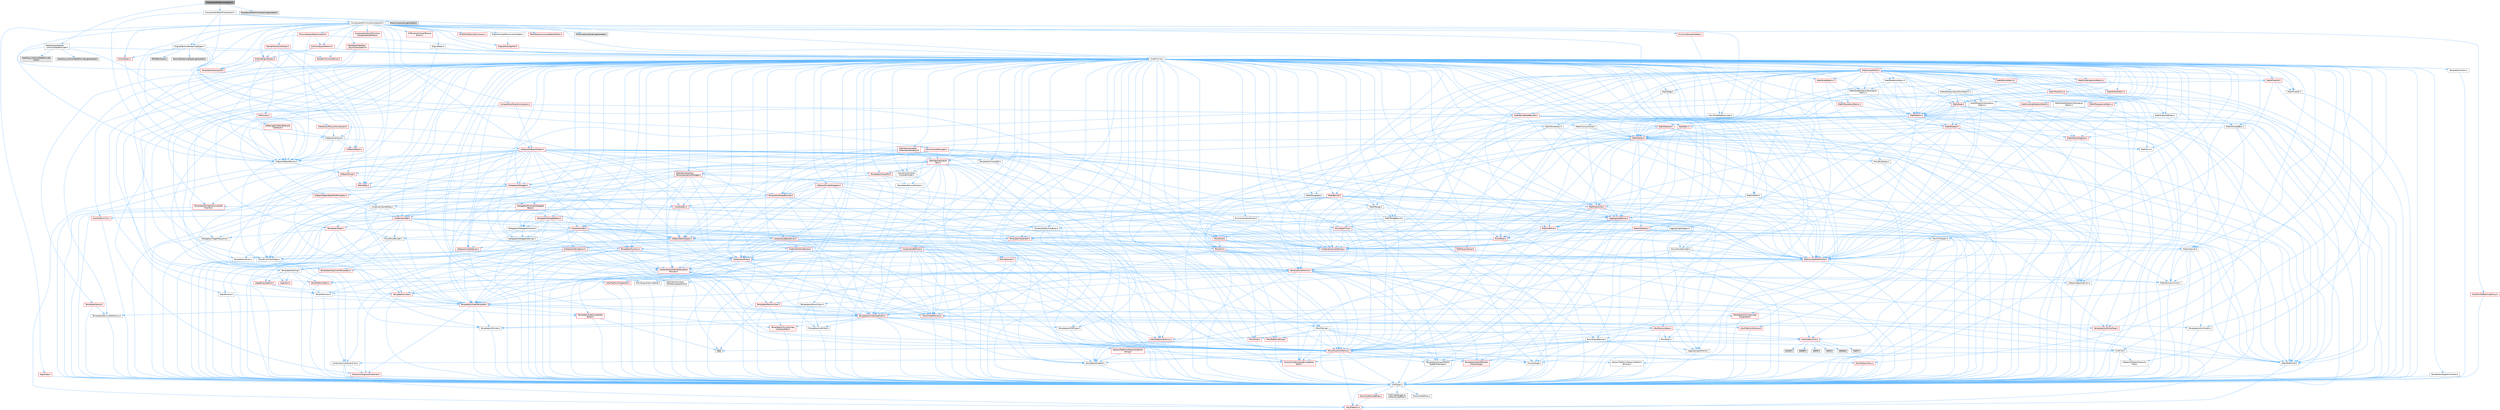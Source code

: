 digraph "ProceduralMeshComponent.h"
{
 // INTERACTIVE_SVG=YES
 // LATEX_PDF_SIZE
  bgcolor="transparent";
  edge [fontname=Helvetica,fontsize=10,labelfontname=Helvetica,labelfontsize=10];
  node [fontname=Helvetica,fontsize=10,shape=box,height=0.2,width=0.4];
  Node1 [id="Node000001",label="ProceduralMeshComponent.h",height=0.2,width=0.4,color="gray40", fillcolor="grey60", style="filled", fontcolor="black",tooltip=" "];
  Node1 -> Node2 [id="edge1_Node000001_Node000002",color="steelblue1",style="solid",tooltip=" "];
  Node2 [id="Node000002",label="Interfaces/Interface\l_CollisionDataProvider.h",height=0.2,width=0.4,color="grey40", fillcolor="white", style="filled",URL="$d7/d54/Interface__CollisionDataProvider_8h.html",tooltip=" "];
  Node2 -> Node3 [id="edge2_Node000002_Node000003",color="steelblue1",style="solid",tooltip=" "];
  Node3 [id="Node000003",label="CoreMinimal.h",height=0.2,width=0.4,color="grey40", fillcolor="white", style="filled",URL="$d7/d67/CoreMinimal_8h.html",tooltip=" "];
  Node3 -> Node4 [id="edge3_Node000003_Node000004",color="steelblue1",style="solid",tooltip=" "];
  Node4 [id="Node000004",label="CoreTypes.h",height=0.2,width=0.4,color="grey40", fillcolor="white", style="filled",URL="$dc/dec/CoreTypes_8h.html",tooltip=" "];
  Node4 -> Node5 [id="edge4_Node000004_Node000005",color="steelblue1",style="solid",tooltip=" "];
  Node5 [id="Node000005",label="HAL/Platform.h",height=0.2,width=0.4,color="red", fillcolor="#FFF0F0", style="filled",URL="$d9/dd0/Platform_8h.html",tooltip=" "];
  Node4 -> Node15 [id="edge5_Node000004_Node000015",color="steelblue1",style="solid",tooltip=" "];
  Node15 [id="Node000015",label="ProfilingDebugging\l/UMemoryDefines.h",height=0.2,width=0.4,color="grey40", fillcolor="white", style="filled",URL="$d2/da2/UMemoryDefines_8h.html",tooltip=" "];
  Node4 -> Node16 [id="edge6_Node000004_Node000016",color="steelblue1",style="solid",tooltip=" "];
  Node16 [id="Node000016",label="Misc/CoreMiscDefines.h",height=0.2,width=0.4,color="red", fillcolor="#FFF0F0", style="filled",URL="$da/d38/CoreMiscDefines_8h.html",tooltip=" "];
  Node16 -> Node5 [id="edge7_Node000016_Node000005",color="steelblue1",style="solid",tooltip=" "];
  Node4 -> Node17 [id="edge8_Node000004_Node000017",color="steelblue1",style="solid",tooltip=" "];
  Node17 [id="Node000017",label="Misc/CoreDefines.h",height=0.2,width=0.4,color="grey40", fillcolor="white", style="filled",URL="$d3/dd2/CoreDefines_8h.html",tooltip=" "];
  Node3 -> Node18 [id="edge9_Node000003_Node000018",color="steelblue1",style="solid",tooltip=" "];
  Node18 [id="Node000018",label="CoreFwd.h",height=0.2,width=0.4,color="grey40", fillcolor="white", style="filled",URL="$d1/d1e/CoreFwd_8h.html",tooltip=" "];
  Node18 -> Node4 [id="edge10_Node000018_Node000004",color="steelblue1",style="solid",tooltip=" "];
  Node18 -> Node19 [id="edge11_Node000018_Node000019",color="steelblue1",style="solid",tooltip=" "];
  Node19 [id="Node000019",label="Containers/ContainersFwd.h",height=0.2,width=0.4,color="grey40", fillcolor="white", style="filled",URL="$d4/d0a/ContainersFwd_8h.html",tooltip=" "];
  Node19 -> Node5 [id="edge12_Node000019_Node000005",color="steelblue1",style="solid",tooltip=" "];
  Node19 -> Node4 [id="edge13_Node000019_Node000004",color="steelblue1",style="solid",tooltip=" "];
  Node19 -> Node20 [id="edge14_Node000019_Node000020",color="steelblue1",style="solid",tooltip=" "];
  Node20 [id="Node000020",label="Traits/IsContiguousContainer.h",height=0.2,width=0.4,color="red", fillcolor="#FFF0F0", style="filled",URL="$d5/d3c/IsContiguousContainer_8h.html",tooltip=" "];
  Node20 -> Node4 [id="edge15_Node000020_Node000004",color="steelblue1",style="solid",tooltip=" "];
  Node18 -> Node23 [id="edge16_Node000018_Node000023",color="steelblue1",style="solid",tooltip=" "];
  Node23 [id="Node000023",label="Math/MathFwd.h",height=0.2,width=0.4,color="grey40", fillcolor="white", style="filled",URL="$d2/d10/MathFwd_8h.html",tooltip=" "];
  Node23 -> Node5 [id="edge17_Node000023_Node000005",color="steelblue1",style="solid",tooltip=" "];
  Node18 -> Node24 [id="edge18_Node000018_Node000024",color="steelblue1",style="solid",tooltip=" "];
  Node24 [id="Node000024",label="UObject/UObjectHierarchy\lFwd.h",height=0.2,width=0.4,color="grey40", fillcolor="white", style="filled",URL="$d3/d13/UObjectHierarchyFwd_8h.html",tooltip=" "];
  Node3 -> Node24 [id="edge19_Node000003_Node000024",color="steelblue1",style="solid",tooltip=" "];
  Node3 -> Node19 [id="edge20_Node000003_Node000019",color="steelblue1",style="solid",tooltip=" "];
  Node3 -> Node25 [id="edge21_Node000003_Node000025",color="steelblue1",style="solid",tooltip=" "];
  Node25 [id="Node000025",label="Misc/VarArgs.h",height=0.2,width=0.4,color="grey40", fillcolor="white", style="filled",URL="$d5/d6f/VarArgs_8h.html",tooltip=" "];
  Node25 -> Node4 [id="edge22_Node000025_Node000004",color="steelblue1",style="solid",tooltip=" "];
  Node3 -> Node26 [id="edge23_Node000003_Node000026",color="steelblue1",style="solid",tooltip=" "];
  Node26 [id="Node000026",label="Logging/LogVerbosity.h",height=0.2,width=0.4,color="grey40", fillcolor="white", style="filled",URL="$d2/d8f/LogVerbosity_8h.html",tooltip=" "];
  Node26 -> Node4 [id="edge24_Node000026_Node000004",color="steelblue1",style="solid",tooltip=" "];
  Node3 -> Node27 [id="edge25_Node000003_Node000027",color="steelblue1",style="solid",tooltip=" "];
  Node27 [id="Node000027",label="Misc/OutputDevice.h",height=0.2,width=0.4,color="grey40", fillcolor="white", style="filled",URL="$d7/d32/OutputDevice_8h.html",tooltip=" "];
  Node27 -> Node18 [id="edge26_Node000027_Node000018",color="steelblue1",style="solid",tooltip=" "];
  Node27 -> Node4 [id="edge27_Node000027_Node000004",color="steelblue1",style="solid",tooltip=" "];
  Node27 -> Node26 [id="edge28_Node000027_Node000026",color="steelblue1",style="solid",tooltip=" "];
  Node27 -> Node25 [id="edge29_Node000027_Node000025",color="steelblue1",style="solid",tooltip=" "];
  Node27 -> Node28 [id="edge30_Node000027_Node000028",color="steelblue1",style="solid",tooltip=" "];
  Node28 [id="Node000028",label="Templates/IsArrayOrRefOf\lTypeByPredicate.h",height=0.2,width=0.4,color="grey40", fillcolor="white", style="filled",URL="$d6/da1/IsArrayOrRefOfTypeByPredicate_8h.html",tooltip=" "];
  Node28 -> Node4 [id="edge31_Node000028_Node000004",color="steelblue1",style="solid",tooltip=" "];
  Node27 -> Node29 [id="edge32_Node000027_Node000029",color="steelblue1",style="solid",tooltip=" "];
  Node29 [id="Node000029",label="Templates/IsValidVariadic\lFunctionArg.h",height=0.2,width=0.4,color="red", fillcolor="#FFF0F0", style="filled",URL="$d0/dc8/IsValidVariadicFunctionArg_8h.html",tooltip=" "];
  Node29 -> Node4 [id="edge33_Node000029_Node000004",color="steelblue1",style="solid",tooltip=" "];
  Node27 -> Node31 [id="edge34_Node000027_Node000031",color="steelblue1",style="solid",tooltip=" "];
  Node31 [id="Node000031",label="Traits/IsCharEncodingCompatible\lWith.h",height=0.2,width=0.4,color="red", fillcolor="#FFF0F0", style="filled",URL="$df/dd1/IsCharEncodingCompatibleWith_8h.html",tooltip=" "];
  Node3 -> Node33 [id="edge35_Node000003_Node000033",color="steelblue1",style="solid",tooltip=" "];
  Node33 [id="Node000033",label="HAL/PlatformCrt.h",height=0.2,width=0.4,color="red", fillcolor="#FFF0F0", style="filled",URL="$d8/d75/PlatformCrt_8h.html",tooltip=" "];
  Node33 -> Node34 [id="edge36_Node000033_Node000034",color="steelblue1",style="solid",tooltip=" "];
  Node34 [id="Node000034",label="new",height=0.2,width=0.4,color="grey60", fillcolor="#E0E0E0", style="filled",tooltip=" "];
  Node33 -> Node35 [id="edge37_Node000033_Node000035",color="steelblue1",style="solid",tooltip=" "];
  Node35 [id="Node000035",label="wchar.h",height=0.2,width=0.4,color="grey60", fillcolor="#E0E0E0", style="filled",tooltip=" "];
  Node33 -> Node36 [id="edge38_Node000033_Node000036",color="steelblue1",style="solid",tooltip=" "];
  Node36 [id="Node000036",label="stddef.h",height=0.2,width=0.4,color="grey60", fillcolor="#E0E0E0", style="filled",tooltip=" "];
  Node33 -> Node37 [id="edge39_Node000033_Node000037",color="steelblue1",style="solid",tooltip=" "];
  Node37 [id="Node000037",label="stdlib.h",height=0.2,width=0.4,color="grey60", fillcolor="#E0E0E0", style="filled",tooltip=" "];
  Node33 -> Node38 [id="edge40_Node000033_Node000038",color="steelblue1",style="solid",tooltip=" "];
  Node38 [id="Node000038",label="stdio.h",height=0.2,width=0.4,color="grey60", fillcolor="#E0E0E0", style="filled",tooltip=" "];
  Node33 -> Node39 [id="edge41_Node000033_Node000039",color="steelblue1",style="solid",tooltip=" "];
  Node39 [id="Node000039",label="stdarg.h",height=0.2,width=0.4,color="grey60", fillcolor="#E0E0E0", style="filled",tooltip=" "];
  Node33 -> Node40 [id="edge42_Node000033_Node000040",color="steelblue1",style="solid",tooltip=" "];
  Node40 [id="Node000040",label="math.h",height=0.2,width=0.4,color="grey60", fillcolor="#E0E0E0", style="filled",tooltip=" "];
  Node3 -> Node43 [id="edge43_Node000003_Node000043",color="steelblue1",style="solid",tooltip=" "];
  Node43 [id="Node000043",label="HAL/PlatformMisc.h",height=0.2,width=0.4,color="red", fillcolor="#FFF0F0", style="filled",URL="$d0/df5/PlatformMisc_8h.html",tooltip=" "];
  Node43 -> Node4 [id="edge44_Node000043_Node000004",color="steelblue1",style="solid",tooltip=" "];
  Node3 -> Node62 [id="edge45_Node000003_Node000062",color="steelblue1",style="solid",tooltip=" "];
  Node62 [id="Node000062",label="Misc/AssertionMacros.h",height=0.2,width=0.4,color="red", fillcolor="#FFF0F0", style="filled",URL="$d0/dfa/AssertionMacros_8h.html",tooltip=" "];
  Node62 -> Node4 [id="edge46_Node000062_Node000004",color="steelblue1",style="solid",tooltip=" "];
  Node62 -> Node5 [id="edge47_Node000062_Node000005",color="steelblue1",style="solid",tooltip=" "];
  Node62 -> Node43 [id="edge48_Node000062_Node000043",color="steelblue1",style="solid",tooltip=" "];
  Node62 -> Node63 [id="edge49_Node000062_Node000063",color="steelblue1",style="solid",tooltip=" "];
  Node63 [id="Node000063",label="Templates/EnableIf.h",height=0.2,width=0.4,color="grey40", fillcolor="white", style="filled",URL="$d7/d60/EnableIf_8h.html",tooltip=" "];
  Node63 -> Node4 [id="edge50_Node000063_Node000004",color="steelblue1",style="solid",tooltip=" "];
  Node62 -> Node28 [id="edge51_Node000062_Node000028",color="steelblue1",style="solid",tooltip=" "];
  Node62 -> Node29 [id="edge52_Node000062_Node000029",color="steelblue1",style="solid",tooltip=" "];
  Node62 -> Node31 [id="edge53_Node000062_Node000031",color="steelblue1",style="solid",tooltip=" "];
  Node62 -> Node25 [id="edge54_Node000062_Node000025",color="steelblue1",style="solid",tooltip=" "];
  Node3 -> Node71 [id="edge55_Node000003_Node000071",color="steelblue1",style="solid",tooltip=" "];
  Node71 [id="Node000071",label="Templates/IsPointer.h",height=0.2,width=0.4,color="grey40", fillcolor="white", style="filled",URL="$d7/d05/IsPointer_8h.html",tooltip=" "];
  Node71 -> Node4 [id="edge56_Node000071_Node000004",color="steelblue1",style="solid",tooltip=" "];
  Node3 -> Node72 [id="edge57_Node000003_Node000072",color="steelblue1",style="solid",tooltip=" "];
  Node72 [id="Node000072",label="HAL/PlatformMemory.h",height=0.2,width=0.4,color="red", fillcolor="#FFF0F0", style="filled",URL="$de/d68/PlatformMemory_8h.html",tooltip=" "];
  Node72 -> Node4 [id="edge58_Node000072_Node000004",color="steelblue1",style="solid",tooltip=" "];
  Node3 -> Node55 [id="edge59_Node000003_Node000055",color="steelblue1",style="solid",tooltip=" "];
  Node55 [id="Node000055",label="HAL/PlatformAtomics.h",height=0.2,width=0.4,color="red", fillcolor="#FFF0F0", style="filled",URL="$d3/d36/PlatformAtomics_8h.html",tooltip=" "];
  Node55 -> Node4 [id="edge60_Node000055_Node000004",color="steelblue1",style="solid",tooltip=" "];
  Node3 -> Node77 [id="edge61_Node000003_Node000077",color="steelblue1",style="solid",tooltip=" "];
  Node77 [id="Node000077",label="Misc/Exec.h",height=0.2,width=0.4,color="grey40", fillcolor="white", style="filled",URL="$de/ddb/Exec_8h.html",tooltip=" "];
  Node77 -> Node4 [id="edge62_Node000077_Node000004",color="steelblue1",style="solid",tooltip=" "];
  Node77 -> Node62 [id="edge63_Node000077_Node000062",color="steelblue1",style="solid",tooltip=" "];
  Node3 -> Node78 [id="edge64_Node000003_Node000078",color="steelblue1",style="solid",tooltip=" "];
  Node78 [id="Node000078",label="HAL/MemoryBase.h",height=0.2,width=0.4,color="red", fillcolor="#FFF0F0", style="filled",URL="$d6/d9f/MemoryBase_8h.html",tooltip=" "];
  Node78 -> Node4 [id="edge65_Node000078_Node000004",color="steelblue1",style="solid",tooltip=" "];
  Node78 -> Node55 [id="edge66_Node000078_Node000055",color="steelblue1",style="solid",tooltip=" "];
  Node78 -> Node33 [id="edge67_Node000078_Node000033",color="steelblue1",style="solid",tooltip=" "];
  Node78 -> Node77 [id="edge68_Node000078_Node000077",color="steelblue1",style="solid",tooltip=" "];
  Node78 -> Node27 [id="edge69_Node000078_Node000027",color="steelblue1",style="solid",tooltip=" "];
  Node3 -> Node88 [id="edge70_Node000003_Node000088",color="steelblue1",style="solid",tooltip=" "];
  Node88 [id="Node000088",label="HAL/UnrealMemory.h",height=0.2,width=0.4,color="red", fillcolor="#FFF0F0", style="filled",URL="$d9/d96/UnrealMemory_8h.html",tooltip=" "];
  Node88 -> Node4 [id="edge71_Node000088_Node000004",color="steelblue1",style="solid",tooltip=" "];
  Node88 -> Node78 [id="edge72_Node000088_Node000078",color="steelblue1",style="solid",tooltip=" "];
  Node88 -> Node72 [id="edge73_Node000088_Node000072",color="steelblue1",style="solid",tooltip=" "];
  Node88 -> Node71 [id="edge74_Node000088_Node000071",color="steelblue1",style="solid",tooltip=" "];
  Node3 -> Node90 [id="edge75_Node000003_Node000090",color="steelblue1",style="solid",tooltip=" "];
  Node90 [id="Node000090",label="Templates/IsArithmetic.h",height=0.2,width=0.4,color="grey40", fillcolor="white", style="filled",URL="$d2/d5d/IsArithmetic_8h.html",tooltip=" "];
  Node90 -> Node4 [id="edge76_Node000090_Node000004",color="steelblue1",style="solid",tooltip=" "];
  Node3 -> Node84 [id="edge77_Node000003_Node000084",color="steelblue1",style="solid",tooltip=" "];
  Node84 [id="Node000084",label="Templates/AndOrNot.h",height=0.2,width=0.4,color="grey40", fillcolor="white", style="filled",URL="$db/d0a/AndOrNot_8h.html",tooltip=" "];
  Node84 -> Node4 [id="edge78_Node000084_Node000004",color="steelblue1",style="solid",tooltip=" "];
  Node3 -> Node91 [id="edge79_Node000003_Node000091",color="steelblue1",style="solid",tooltip=" "];
  Node91 [id="Node000091",label="Templates/IsPODType.h",height=0.2,width=0.4,color="grey40", fillcolor="white", style="filled",URL="$d7/db1/IsPODType_8h.html",tooltip=" "];
  Node91 -> Node4 [id="edge80_Node000091_Node000004",color="steelblue1",style="solid",tooltip=" "];
  Node3 -> Node92 [id="edge81_Node000003_Node000092",color="steelblue1",style="solid",tooltip=" "];
  Node92 [id="Node000092",label="Templates/IsUECoreType.h",height=0.2,width=0.4,color="red", fillcolor="#FFF0F0", style="filled",URL="$d1/db8/IsUECoreType_8h.html",tooltip=" "];
  Node92 -> Node4 [id="edge82_Node000092_Node000004",color="steelblue1",style="solid",tooltip=" "];
  Node3 -> Node85 [id="edge83_Node000003_Node000085",color="steelblue1",style="solid",tooltip=" "];
  Node85 [id="Node000085",label="Templates/IsTriviallyCopy\lConstructible.h",height=0.2,width=0.4,color="red", fillcolor="#FFF0F0", style="filled",URL="$d3/d78/IsTriviallyCopyConstructible_8h.html",tooltip=" "];
  Node85 -> Node4 [id="edge84_Node000085_Node000004",color="steelblue1",style="solid",tooltip=" "];
  Node3 -> Node93 [id="edge85_Node000003_Node000093",color="steelblue1",style="solid",tooltip=" "];
  Node93 [id="Node000093",label="Templates/UnrealTypeTraits.h",height=0.2,width=0.4,color="red", fillcolor="#FFF0F0", style="filled",URL="$d2/d2d/UnrealTypeTraits_8h.html",tooltip=" "];
  Node93 -> Node4 [id="edge86_Node000093_Node000004",color="steelblue1",style="solid",tooltip=" "];
  Node93 -> Node71 [id="edge87_Node000093_Node000071",color="steelblue1",style="solid",tooltip=" "];
  Node93 -> Node62 [id="edge88_Node000093_Node000062",color="steelblue1",style="solid",tooltip=" "];
  Node93 -> Node84 [id="edge89_Node000093_Node000084",color="steelblue1",style="solid",tooltip=" "];
  Node93 -> Node63 [id="edge90_Node000093_Node000063",color="steelblue1",style="solid",tooltip=" "];
  Node93 -> Node90 [id="edge91_Node000093_Node000090",color="steelblue1",style="solid",tooltip=" "];
  Node93 -> Node91 [id="edge92_Node000093_Node000091",color="steelblue1",style="solid",tooltip=" "];
  Node93 -> Node92 [id="edge93_Node000093_Node000092",color="steelblue1",style="solid",tooltip=" "];
  Node93 -> Node85 [id="edge94_Node000093_Node000085",color="steelblue1",style="solid",tooltip=" "];
  Node3 -> Node63 [id="edge95_Node000003_Node000063",color="steelblue1",style="solid",tooltip=" "];
  Node3 -> Node95 [id="edge96_Node000003_Node000095",color="steelblue1",style="solid",tooltip=" "];
  Node95 [id="Node000095",label="Templates/RemoveReference.h",height=0.2,width=0.4,color="grey40", fillcolor="white", style="filled",URL="$da/dbe/RemoveReference_8h.html",tooltip=" "];
  Node95 -> Node4 [id="edge97_Node000095_Node000004",color="steelblue1",style="solid",tooltip=" "];
  Node3 -> Node96 [id="edge98_Node000003_Node000096",color="steelblue1",style="solid",tooltip=" "];
  Node96 [id="Node000096",label="Templates/IntegralConstant.h",height=0.2,width=0.4,color="grey40", fillcolor="white", style="filled",URL="$db/d1b/IntegralConstant_8h.html",tooltip=" "];
  Node96 -> Node4 [id="edge99_Node000096_Node000004",color="steelblue1",style="solid",tooltip=" "];
  Node3 -> Node97 [id="edge100_Node000003_Node000097",color="steelblue1",style="solid",tooltip=" "];
  Node97 [id="Node000097",label="Templates/IsClass.h",height=0.2,width=0.4,color="grey40", fillcolor="white", style="filled",URL="$db/dcb/IsClass_8h.html",tooltip=" "];
  Node97 -> Node4 [id="edge101_Node000097_Node000004",color="steelblue1",style="solid",tooltip=" "];
  Node3 -> Node98 [id="edge102_Node000003_Node000098",color="steelblue1",style="solid",tooltip=" "];
  Node98 [id="Node000098",label="Templates/TypeCompatible\lBytes.h",height=0.2,width=0.4,color="red", fillcolor="#FFF0F0", style="filled",URL="$df/d0a/TypeCompatibleBytes_8h.html",tooltip=" "];
  Node98 -> Node4 [id="edge103_Node000098_Node000004",color="steelblue1",style="solid",tooltip=" "];
  Node98 -> Node34 [id="edge104_Node000098_Node000034",color="steelblue1",style="solid",tooltip=" "];
  Node3 -> Node20 [id="edge105_Node000003_Node000020",color="steelblue1",style="solid",tooltip=" "];
  Node3 -> Node99 [id="edge106_Node000003_Node000099",color="steelblue1",style="solid",tooltip=" "];
  Node99 [id="Node000099",label="Templates/UnrealTemplate.h",height=0.2,width=0.4,color="red", fillcolor="#FFF0F0", style="filled",URL="$d4/d24/UnrealTemplate_8h.html",tooltip=" "];
  Node99 -> Node4 [id="edge107_Node000099_Node000004",color="steelblue1",style="solid",tooltip=" "];
  Node99 -> Node71 [id="edge108_Node000099_Node000071",color="steelblue1",style="solid",tooltip=" "];
  Node99 -> Node88 [id="edge109_Node000099_Node000088",color="steelblue1",style="solid",tooltip=" "];
  Node99 -> Node93 [id="edge110_Node000099_Node000093",color="steelblue1",style="solid",tooltip=" "];
  Node99 -> Node95 [id="edge111_Node000099_Node000095",color="steelblue1",style="solid",tooltip=" "];
  Node99 -> Node98 [id="edge112_Node000099_Node000098",color="steelblue1",style="solid",tooltip=" "];
  Node99 -> Node20 [id="edge113_Node000099_Node000020",color="steelblue1",style="solid",tooltip=" "];
  Node3 -> Node48 [id="edge114_Node000003_Node000048",color="steelblue1",style="solid",tooltip=" "];
  Node48 [id="Node000048",label="Math/NumericLimits.h",height=0.2,width=0.4,color="grey40", fillcolor="white", style="filled",URL="$df/d1b/NumericLimits_8h.html",tooltip=" "];
  Node48 -> Node4 [id="edge115_Node000048_Node000004",color="steelblue1",style="solid",tooltip=" "];
  Node3 -> Node103 [id="edge116_Node000003_Node000103",color="steelblue1",style="solid",tooltip=" "];
  Node103 [id="Node000103",label="HAL/PlatformMath.h",height=0.2,width=0.4,color="red", fillcolor="#FFF0F0", style="filled",URL="$dc/d53/PlatformMath_8h.html",tooltip=" "];
  Node103 -> Node4 [id="edge117_Node000103_Node000004",color="steelblue1",style="solid",tooltip=" "];
  Node3 -> Node86 [id="edge118_Node000003_Node000086",color="steelblue1",style="solid",tooltip=" "];
  Node86 [id="Node000086",label="Templates/IsTriviallyCopy\lAssignable.h",height=0.2,width=0.4,color="red", fillcolor="#FFF0F0", style="filled",URL="$d2/df2/IsTriviallyCopyAssignable_8h.html",tooltip=" "];
  Node86 -> Node4 [id="edge119_Node000086_Node000004",color="steelblue1",style="solid",tooltip=" "];
  Node3 -> Node111 [id="edge120_Node000003_Node000111",color="steelblue1",style="solid",tooltip=" "];
  Node111 [id="Node000111",label="Templates/MemoryOps.h",height=0.2,width=0.4,color="red", fillcolor="#FFF0F0", style="filled",URL="$db/dea/MemoryOps_8h.html",tooltip=" "];
  Node111 -> Node4 [id="edge121_Node000111_Node000004",color="steelblue1",style="solid",tooltip=" "];
  Node111 -> Node88 [id="edge122_Node000111_Node000088",color="steelblue1",style="solid",tooltip=" "];
  Node111 -> Node86 [id="edge123_Node000111_Node000086",color="steelblue1",style="solid",tooltip=" "];
  Node111 -> Node85 [id="edge124_Node000111_Node000085",color="steelblue1",style="solid",tooltip=" "];
  Node111 -> Node93 [id="edge125_Node000111_Node000093",color="steelblue1",style="solid",tooltip=" "];
  Node111 -> Node34 [id="edge126_Node000111_Node000034",color="steelblue1",style="solid",tooltip=" "];
  Node3 -> Node112 [id="edge127_Node000003_Node000112",color="steelblue1",style="solid",tooltip=" "];
  Node112 [id="Node000112",label="Containers/ContainerAllocation\lPolicies.h",height=0.2,width=0.4,color="red", fillcolor="#FFF0F0", style="filled",URL="$d7/dff/ContainerAllocationPolicies_8h.html",tooltip=" "];
  Node112 -> Node4 [id="edge128_Node000112_Node000004",color="steelblue1",style="solid",tooltip=" "];
  Node112 -> Node112 [id="edge129_Node000112_Node000112",color="steelblue1",style="solid",tooltip=" "];
  Node112 -> Node103 [id="edge130_Node000112_Node000103",color="steelblue1",style="solid",tooltip=" "];
  Node112 -> Node88 [id="edge131_Node000112_Node000088",color="steelblue1",style="solid",tooltip=" "];
  Node112 -> Node48 [id="edge132_Node000112_Node000048",color="steelblue1",style="solid",tooltip=" "];
  Node112 -> Node62 [id="edge133_Node000112_Node000062",color="steelblue1",style="solid",tooltip=" "];
  Node112 -> Node111 [id="edge134_Node000112_Node000111",color="steelblue1",style="solid",tooltip=" "];
  Node112 -> Node98 [id="edge135_Node000112_Node000098",color="steelblue1",style="solid",tooltip=" "];
  Node3 -> Node115 [id="edge136_Node000003_Node000115",color="steelblue1",style="solid",tooltip=" "];
  Node115 [id="Node000115",label="Templates/IsEnumClass.h",height=0.2,width=0.4,color="grey40", fillcolor="white", style="filled",URL="$d7/d15/IsEnumClass_8h.html",tooltip=" "];
  Node115 -> Node4 [id="edge137_Node000115_Node000004",color="steelblue1",style="solid",tooltip=" "];
  Node115 -> Node84 [id="edge138_Node000115_Node000084",color="steelblue1",style="solid",tooltip=" "];
  Node3 -> Node116 [id="edge139_Node000003_Node000116",color="steelblue1",style="solid",tooltip=" "];
  Node116 [id="Node000116",label="HAL/PlatformProperties.h",height=0.2,width=0.4,color="red", fillcolor="#FFF0F0", style="filled",URL="$d9/db0/PlatformProperties_8h.html",tooltip=" "];
  Node116 -> Node4 [id="edge140_Node000116_Node000004",color="steelblue1",style="solid",tooltip=" "];
  Node3 -> Node119 [id="edge141_Node000003_Node000119",color="steelblue1",style="solid",tooltip=" "];
  Node119 [id="Node000119",label="Misc/EngineVersionBase.h",height=0.2,width=0.4,color="grey40", fillcolor="white", style="filled",URL="$d5/d2b/EngineVersionBase_8h.html",tooltip=" "];
  Node119 -> Node4 [id="edge142_Node000119_Node000004",color="steelblue1",style="solid",tooltip=" "];
  Node3 -> Node120 [id="edge143_Node000003_Node000120",color="steelblue1",style="solid",tooltip=" "];
  Node120 [id="Node000120",label="Internationalization\l/TextNamespaceFwd.h",height=0.2,width=0.4,color="grey40", fillcolor="white", style="filled",URL="$d8/d97/TextNamespaceFwd_8h.html",tooltip=" "];
  Node120 -> Node4 [id="edge144_Node000120_Node000004",color="steelblue1",style="solid",tooltip=" "];
  Node3 -> Node121 [id="edge145_Node000003_Node000121",color="steelblue1",style="solid",tooltip=" "];
  Node121 [id="Node000121",label="Serialization/Archive.h",height=0.2,width=0.4,color="red", fillcolor="#FFF0F0", style="filled",URL="$d7/d3b/Archive_8h.html",tooltip=" "];
  Node121 -> Node18 [id="edge146_Node000121_Node000018",color="steelblue1",style="solid",tooltip=" "];
  Node121 -> Node4 [id="edge147_Node000121_Node000004",color="steelblue1",style="solid",tooltip=" "];
  Node121 -> Node116 [id="edge148_Node000121_Node000116",color="steelblue1",style="solid",tooltip=" "];
  Node121 -> Node120 [id="edge149_Node000121_Node000120",color="steelblue1",style="solid",tooltip=" "];
  Node121 -> Node23 [id="edge150_Node000121_Node000023",color="steelblue1",style="solid",tooltip=" "];
  Node121 -> Node62 [id="edge151_Node000121_Node000062",color="steelblue1",style="solid",tooltip=" "];
  Node121 -> Node119 [id="edge152_Node000121_Node000119",color="steelblue1",style="solid",tooltip=" "];
  Node121 -> Node25 [id="edge153_Node000121_Node000025",color="steelblue1",style="solid",tooltip=" "];
  Node121 -> Node63 [id="edge154_Node000121_Node000063",color="steelblue1",style="solid",tooltip=" "];
  Node121 -> Node28 [id="edge155_Node000121_Node000028",color="steelblue1",style="solid",tooltip=" "];
  Node121 -> Node115 [id="edge156_Node000121_Node000115",color="steelblue1",style="solid",tooltip=" "];
  Node121 -> Node29 [id="edge157_Node000121_Node000029",color="steelblue1",style="solid",tooltip=" "];
  Node121 -> Node99 [id="edge158_Node000121_Node000099",color="steelblue1",style="solid",tooltip=" "];
  Node121 -> Node31 [id="edge159_Node000121_Node000031",color="steelblue1",style="solid",tooltip=" "];
  Node121 -> Node124 [id="edge160_Node000121_Node000124",color="steelblue1",style="solid",tooltip=" "];
  Node124 [id="Node000124",label="UObject/ObjectVersion.h",height=0.2,width=0.4,color="grey40", fillcolor="white", style="filled",URL="$da/d63/ObjectVersion_8h.html",tooltip=" "];
  Node124 -> Node4 [id="edge161_Node000124_Node000004",color="steelblue1",style="solid",tooltip=" "];
  Node3 -> Node125 [id="edge162_Node000003_Node000125",color="steelblue1",style="solid",tooltip=" "];
  Node125 [id="Node000125",label="Templates/Less.h",height=0.2,width=0.4,color="grey40", fillcolor="white", style="filled",URL="$de/dc8/Less_8h.html",tooltip=" "];
  Node125 -> Node4 [id="edge163_Node000125_Node000004",color="steelblue1",style="solid",tooltip=" "];
  Node125 -> Node99 [id="edge164_Node000125_Node000099",color="steelblue1",style="solid",tooltip=" "];
  Node3 -> Node126 [id="edge165_Node000003_Node000126",color="steelblue1",style="solid",tooltip=" "];
  Node126 [id="Node000126",label="Templates/Sorting.h",height=0.2,width=0.4,color="grey40", fillcolor="white", style="filled",URL="$d3/d9e/Sorting_8h.html",tooltip=" "];
  Node126 -> Node4 [id="edge166_Node000126_Node000004",color="steelblue1",style="solid",tooltip=" "];
  Node126 -> Node127 [id="edge167_Node000126_Node000127",color="steelblue1",style="solid",tooltip=" "];
  Node127 [id="Node000127",label="Algo/BinarySearch.h",height=0.2,width=0.4,color="red", fillcolor="#FFF0F0", style="filled",URL="$db/db4/BinarySearch_8h.html",tooltip=" "];
  Node127 -> Node129 [id="edge168_Node000127_Node000129",color="steelblue1",style="solid",tooltip=" "];
  Node129 [id="Node000129",label="Templates/Invoke.h",height=0.2,width=0.4,color="red", fillcolor="#FFF0F0", style="filled",URL="$d7/deb/Invoke_8h.html",tooltip=" "];
  Node129 -> Node4 [id="edge169_Node000129_Node000004",color="steelblue1",style="solid",tooltip=" "];
  Node129 -> Node99 [id="edge170_Node000129_Node000099",color="steelblue1",style="solid",tooltip=" "];
  Node127 -> Node125 [id="edge171_Node000127_Node000125",color="steelblue1",style="solid",tooltip=" "];
  Node126 -> Node131 [id="edge172_Node000126_Node000131",color="steelblue1",style="solid",tooltip=" "];
  Node131 [id="Node000131",label="Algo/Sort.h",height=0.2,width=0.4,color="red", fillcolor="#FFF0F0", style="filled",URL="$d1/d87/Sort_8h.html",tooltip=" "];
  Node126 -> Node103 [id="edge173_Node000126_Node000103",color="steelblue1",style="solid",tooltip=" "];
  Node126 -> Node125 [id="edge174_Node000126_Node000125",color="steelblue1",style="solid",tooltip=" "];
  Node3 -> Node137 [id="edge175_Node000003_Node000137",color="steelblue1",style="solid",tooltip=" "];
  Node137 [id="Node000137",label="Misc/Char.h",height=0.2,width=0.4,color="red", fillcolor="#FFF0F0", style="filled",URL="$d0/d58/Char_8h.html",tooltip=" "];
  Node137 -> Node4 [id="edge176_Node000137_Node000004",color="steelblue1",style="solid",tooltip=" "];
  Node3 -> Node140 [id="edge177_Node000003_Node000140",color="steelblue1",style="solid",tooltip=" "];
  Node140 [id="Node000140",label="GenericPlatform/GenericPlatform\lStricmp.h",height=0.2,width=0.4,color="grey40", fillcolor="white", style="filled",URL="$d2/d86/GenericPlatformStricmp_8h.html",tooltip=" "];
  Node140 -> Node4 [id="edge178_Node000140_Node000004",color="steelblue1",style="solid",tooltip=" "];
  Node3 -> Node141 [id="edge179_Node000003_Node000141",color="steelblue1",style="solid",tooltip=" "];
  Node141 [id="Node000141",label="GenericPlatform/GenericPlatform\lString.h",height=0.2,width=0.4,color="red", fillcolor="#FFF0F0", style="filled",URL="$dd/d20/GenericPlatformString_8h.html",tooltip=" "];
  Node141 -> Node4 [id="edge180_Node000141_Node000004",color="steelblue1",style="solid",tooltip=" "];
  Node141 -> Node140 [id="edge181_Node000141_Node000140",color="steelblue1",style="solid",tooltip=" "];
  Node141 -> Node63 [id="edge182_Node000141_Node000063",color="steelblue1",style="solid",tooltip=" "];
  Node141 -> Node31 [id="edge183_Node000141_Node000031",color="steelblue1",style="solid",tooltip=" "];
  Node3 -> Node74 [id="edge184_Node000003_Node000074",color="steelblue1",style="solid",tooltip=" "];
  Node74 [id="Node000074",label="HAL/PlatformString.h",height=0.2,width=0.4,color="red", fillcolor="#FFF0F0", style="filled",URL="$db/db5/PlatformString_8h.html",tooltip=" "];
  Node74 -> Node4 [id="edge185_Node000074_Node000004",color="steelblue1",style="solid",tooltip=" "];
  Node3 -> Node144 [id="edge186_Node000003_Node000144",color="steelblue1",style="solid",tooltip=" "];
  Node144 [id="Node000144",label="Misc/CString.h",height=0.2,width=0.4,color="grey40", fillcolor="white", style="filled",URL="$d2/d49/CString_8h.html",tooltip=" "];
  Node144 -> Node4 [id="edge187_Node000144_Node000004",color="steelblue1",style="solid",tooltip=" "];
  Node144 -> Node33 [id="edge188_Node000144_Node000033",color="steelblue1",style="solid",tooltip=" "];
  Node144 -> Node74 [id="edge189_Node000144_Node000074",color="steelblue1",style="solid",tooltip=" "];
  Node144 -> Node62 [id="edge190_Node000144_Node000062",color="steelblue1",style="solid",tooltip=" "];
  Node144 -> Node137 [id="edge191_Node000144_Node000137",color="steelblue1",style="solid",tooltip=" "];
  Node144 -> Node25 [id="edge192_Node000144_Node000025",color="steelblue1",style="solid",tooltip=" "];
  Node144 -> Node28 [id="edge193_Node000144_Node000028",color="steelblue1",style="solid",tooltip=" "];
  Node144 -> Node29 [id="edge194_Node000144_Node000029",color="steelblue1",style="solid",tooltip=" "];
  Node144 -> Node31 [id="edge195_Node000144_Node000031",color="steelblue1",style="solid",tooltip=" "];
  Node3 -> Node145 [id="edge196_Node000003_Node000145",color="steelblue1",style="solid",tooltip=" "];
  Node145 [id="Node000145",label="Misc/Crc.h",height=0.2,width=0.4,color="red", fillcolor="#FFF0F0", style="filled",URL="$d4/dd2/Crc_8h.html",tooltip=" "];
  Node145 -> Node4 [id="edge197_Node000145_Node000004",color="steelblue1",style="solid",tooltip=" "];
  Node145 -> Node74 [id="edge198_Node000145_Node000074",color="steelblue1",style="solid",tooltip=" "];
  Node145 -> Node62 [id="edge199_Node000145_Node000062",color="steelblue1",style="solid",tooltip=" "];
  Node145 -> Node144 [id="edge200_Node000145_Node000144",color="steelblue1",style="solid",tooltip=" "];
  Node145 -> Node137 [id="edge201_Node000145_Node000137",color="steelblue1",style="solid",tooltip=" "];
  Node145 -> Node93 [id="edge202_Node000145_Node000093",color="steelblue1",style="solid",tooltip=" "];
  Node3 -> Node136 [id="edge203_Node000003_Node000136",color="steelblue1",style="solid",tooltip=" "];
  Node136 [id="Node000136",label="Math/UnrealMathUtility.h",height=0.2,width=0.4,color="red", fillcolor="#FFF0F0", style="filled",URL="$db/db8/UnrealMathUtility_8h.html",tooltip=" "];
  Node136 -> Node4 [id="edge204_Node000136_Node000004",color="steelblue1",style="solid",tooltip=" "];
  Node136 -> Node62 [id="edge205_Node000136_Node000062",color="steelblue1",style="solid",tooltip=" "];
  Node136 -> Node103 [id="edge206_Node000136_Node000103",color="steelblue1",style="solid",tooltip=" "];
  Node136 -> Node23 [id="edge207_Node000136_Node000023",color="steelblue1",style="solid",tooltip=" "];
  Node3 -> Node146 [id="edge208_Node000003_Node000146",color="steelblue1",style="solid",tooltip=" "];
  Node146 [id="Node000146",label="Containers/UnrealString.h",height=0.2,width=0.4,color="red", fillcolor="#FFF0F0", style="filled",URL="$d5/dba/UnrealString_8h.html",tooltip=" "];
  Node3 -> Node150 [id="edge209_Node000003_Node000150",color="steelblue1",style="solid",tooltip=" "];
  Node150 [id="Node000150",label="Containers/Array.h",height=0.2,width=0.4,color="red", fillcolor="#FFF0F0", style="filled",URL="$df/dd0/Array_8h.html",tooltip=" "];
  Node150 -> Node4 [id="edge210_Node000150_Node000004",color="steelblue1",style="solid",tooltip=" "];
  Node150 -> Node62 [id="edge211_Node000150_Node000062",color="steelblue1",style="solid",tooltip=" "];
  Node150 -> Node88 [id="edge212_Node000150_Node000088",color="steelblue1",style="solid",tooltip=" "];
  Node150 -> Node93 [id="edge213_Node000150_Node000093",color="steelblue1",style="solid",tooltip=" "];
  Node150 -> Node99 [id="edge214_Node000150_Node000099",color="steelblue1",style="solid",tooltip=" "];
  Node150 -> Node112 [id="edge215_Node000150_Node000112",color="steelblue1",style="solid",tooltip=" "];
  Node150 -> Node121 [id="edge216_Node000150_Node000121",color="steelblue1",style="solid",tooltip=" "];
  Node150 -> Node129 [id="edge217_Node000150_Node000129",color="steelblue1",style="solid",tooltip=" "];
  Node150 -> Node125 [id="edge218_Node000150_Node000125",color="steelblue1",style="solid",tooltip=" "];
  Node150 -> Node126 [id="edge219_Node000150_Node000126",color="steelblue1",style="solid",tooltip=" "];
  Node150 -> Node173 [id="edge220_Node000150_Node000173",color="steelblue1",style="solid",tooltip=" "];
  Node173 [id="Node000173",label="Templates/AlignmentTemplates.h",height=0.2,width=0.4,color="red", fillcolor="#FFF0F0", style="filled",URL="$dd/d32/AlignmentTemplates_8h.html",tooltip=" "];
  Node173 -> Node4 [id="edge221_Node000173_Node000004",color="steelblue1",style="solid",tooltip=" "];
  Node173 -> Node71 [id="edge222_Node000173_Node000071",color="steelblue1",style="solid",tooltip=" "];
  Node3 -> Node174 [id="edge223_Node000003_Node000174",color="steelblue1",style="solid",tooltip=" "];
  Node174 [id="Node000174",label="Misc/FrameNumber.h",height=0.2,width=0.4,color="grey40", fillcolor="white", style="filled",URL="$dd/dbd/FrameNumber_8h.html",tooltip=" "];
  Node174 -> Node4 [id="edge224_Node000174_Node000004",color="steelblue1",style="solid",tooltip=" "];
  Node174 -> Node48 [id="edge225_Node000174_Node000048",color="steelblue1",style="solid",tooltip=" "];
  Node174 -> Node136 [id="edge226_Node000174_Node000136",color="steelblue1",style="solid",tooltip=" "];
  Node174 -> Node63 [id="edge227_Node000174_Node000063",color="steelblue1",style="solid",tooltip=" "];
  Node174 -> Node93 [id="edge228_Node000174_Node000093",color="steelblue1",style="solid",tooltip=" "];
  Node3 -> Node175 [id="edge229_Node000003_Node000175",color="steelblue1",style="solid",tooltip=" "];
  Node175 [id="Node000175",label="Misc/Timespan.h",height=0.2,width=0.4,color="grey40", fillcolor="white", style="filled",URL="$da/dd9/Timespan_8h.html",tooltip=" "];
  Node175 -> Node4 [id="edge230_Node000175_Node000004",color="steelblue1",style="solid",tooltip=" "];
  Node175 -> Node176 [id="edge231_Node000175_Node000176",color="steelblue1",style="solid",tooltip=" "];
  Node176 [id="Node000176",label="Math/Interval.h",height=0.2,width=0.4,color="grey40", fillcolor="white", style="filled",URL="$d1/d55/Interval_8h.html",tooltip=" "];
  Node176 -> Node4 [id="edge232_Node000176_Node000004",color="steelblue1",style="solid",tooltip=" "];
  Node176 -> Node90 [id="edge233_Node000176_Node000090",color="steelblue1",style="solid",tooltip=" "];
  Node176 -> Node93 [id="edge234_Node000176_Node000093",color="steelblue1",style="solid",tooltip=" "];
  Node176 -> Node48 [id="edge235_Node000176_Node000048",color="steelblue1",style="solid",tooltip=" "];
  Node176 -> Node136 [id="edge236_Node000176_Node000136",color="steelblue1",style="solid",tooltip=" "];
  Node175 -> Node136 [id="edge237_Node000175_Node000136",color="steelblue1",style="solid",tooltip=" "];
  Node175 -> Node62 [id="edge238_Node000175_Node000062",color="steelblue1",style="solid",tooltip=" "];
  Node3 -> Node177 [id="edge239_Node000003_Node000177",color="steelblue1",style="solid",tooltip=" "];
  Node177 [id="Node000177",label="Containers/StringConv.h",height=0.2,width=0.4,color="red", fillcolor="#FFF0F0", style="filled",URL="$d3/ddf/StringConv_8h.html",tooltip=" "];
  Node177 -> Node4 [id="edge240_Node000177_Node000004",color="steelblue1",style="solid",tooltip=" "];
  Node177 -> Node62 [id="edge241_Node000177_Node000062",color="steelblue1",style="solid",tooltip=" "];
  Node177 -> Node112 [id="edge242_Node000177_Node000112",color="steelblue1",style="solid",tooltip=" "];
  Node177 -> Node150 [id="edge243_Node000177_Node000150",color="steelblue1",style="solid",tooltip=" "];
  Node177 -> Node144 [id="edge244_Node000177_Node000144",color="steelblue1",style="solid",tooltip=" "];
  Node177 -> Node178 [id="edge245_Node000177_Node000178",color="steelblue1",style="solid",tooltip=" "];
  Node178 [id="Node000178",label="Templates/IsArray.h",height=0.2,width=0.4,color="grey40", fillcolor="white", style="filled",URL="$d8/d8d/IsArray_8h.html",tooltip=" "];
  Node178 -> Node4 [id="edge246_Node000178_Node000004",color="steelblue1",style="solid",tooltip=" "];
  Node177 -> Node99 [id="edge247_Node000177_Node000099",color="steelblue1",style="solid",tooltip=" "];
  Node177 -> Node93 [id="edge248_Node000177_Node000093",color="steelblue1",style="solid",tooltip=" "];
  Node177 -> Node31 [id="edge249_Node000177_Node000031",color="steelblue1",style="solid",tooltip=" "];
  Node177 -> Node20 [id="edge250_Node000177_Node000020",color="steelblue1",style="solid",tooltip=" "];
  Node3 -> Node179 [id="edge251_Node000003_Node000179",color="steelblue1",style="solid",tooltip=" "];
  Node179 [id="Node000179",label="UObject/UnrealNames.h",height=0.2,width=0.4,color="red", fillcolor="#FFF0F0", style="filled",URL="$d8/db1/UnrealNames_8h.html",tooltip=" "];
  Node179 -> Node4 [id="edge252_Node000179_Node000004",color="steelblue1",style="solid",tooltip=" "];
  Node3 -> Node181 [id="edge253_Node000003_Node000181",color="steelblue1",style="solid",tooltip=" "];
  Node181 [id="Node000181",label="UObject/NameTypes.h",height=0.2,width=0.4,color="red", fillcolor="#FFF0F0", style="filled",URL="$d6/d35/NameTypes_8h.html",tooltip=" "];
  Node181 -> Node4 [id="edge254_Node000181_Node000004",color="steelblue1",style="solid",tooltip=" "];
  Node181 -> Node62 [id="edge255_Node000181_Node000062",color="steelblue1",style="solid",tooltip=" "];
  Node181 -> Node88 [id="edge256_Node000181_Node000088",color="steelblue1",style="solid",tooltip=" "];
  Node181 -> Node93 [id="edge257_Node000181_Node000093",color="steelblue1",style="solid",tooltip=" "];
  Node181 -> Node99 [id="edge258_Node000181_Node000099",color="steelblue1",style="solid",tooltip=" "];
  Node181 -> Node146 [id="edge259_Node000181_Node000146",color="steelblue1",style="solid",tooltip=" "];
  Node181 -> Node177 [id="edge260_Node000181_Node000177",color="steelblue1",style="solid",tooltip=" "];
  Node181 -> Node179 [id="edge261_Node000181_Node000179",color="steelblue1",style="solid",tooltip=" "];
  Node3 -> Node189 [id="edge262_Node000003_Node000189",color="steelblue1",style="solid",tooltip=" "];
  Node189 [id="Node000189",label="Misc/Parse.h",height=0.2,width=0.4,color="red", fillcolor="#FFF0F0", style="filled",URL="$dc/d71/Parse_8h.html",tooltip=" "];
  Node189 -> Node146 [id="edge263_Node000189_Node000146",color="steelblue1",style="solid",tooltip=" "];
  Node189 -> Node4 [id="edge264_Node000189_Node000004",color="steelblue1",style="solid",tooltip=" "];
  Node189 -> Node33 [id="edge265_Node000189_Node000033",color="steelblue1",style="solid",tooltip=" "];
  Node189 -> Node50 [id="edge266_Node000189_Node000050",color="steelblue1",style="solid",tooltip=" "];
  Node50 [id="Node000050",label="Misc/EnumClassFlags.h",height=0.2,width=0.4,color="grey40", fillcolor="white", style="filled",URL="$d8/de7/EnumClassFlags_8h.html",tooltip=" "];
  Node189 -> Node190 [id="edge267_Node000189_Node000190",color="steelblue1",style="solid",tooltip=" "];
  Node190 [id="Node000190",label="Templates/Function.h",height=0.2,width=0.4,color="red", fillcolor="#FFF0F0", style="filled",URL="$df/df5/Function_8h.html",tooltip=" "];
  Node190 -> Node4 [id="edge268_Node000190_Node000004",color="steelblue1",style="solid",tooltip=" "];
  Node190 -> Node62 [id="edge269_Node000190_Node000062",color="steelblue1",style="solid",tooltip=" "];
  Node190 -> Node88 [id="edge270_Node000190_Node000088",color="steelblue1",style="solid",tooltip=" "];
  Node190 -> Node93 [id="edge271_Node000190_Node000093",color="steelblue1",style="solid",tooltip=" "];
  Node190 -> Node129 [id="edge272_Node000190_Node000129",color="steelblue1",style="solid",tooltip=" "];
  Node190 -> Node99 [id="edge273_Node000190_Node000099",color="steelblue1",style="solid",tooltip=" "];
  Node190 -> Node136 [id="edge274_Node000190_Node000136",color="steelblue1",style="solid",tooltip=" "];
  Node190 -> Node34 [id="edge275_Node000190_Node000034",color="steelblue1",style="solid",tooltip=" "];
  Node3 -> Node173 [id="edge276_Node000003_Node000173",color="steelblue1",style="solid",tooltip=" "];
  Node3 -> Node192 [id="edge277_Node000003_Node000192",color="steelblue1",style="solid",tooltip=" "];
  Node192 [id="Node000192",label="Misc/StructBuilder.h",height=0.2,width=0.4,color="grey40", fillcolor="white", style="filled",URL="$d9/db3/StructBuilder_8h.html",tooltip=" "];
  Node192 -> Node4 [id="edge278_Node000192_Node000004",color="steelblue1",style="solid",tooltip=" "];
  Node192 -> Node136 [id="edge279_Node000192_Node000136",color="steelblue1",style="solid",tooltip=" "];
  Node192 -> Node173 [id="edge280_Node000192_Node000173",color="steelblue1",style="solid",tooltip=" "];
  Node3 -> Node105 [id="edge281_Node000003_Node000105",color="steelblue1",style="solid",tooltip=" "];
  Node105 [id="Node000105",label="Templates/Decay.h",height=0.2,width=0.4,color="red", fillcolor="#FFF0F0", style="filled",URL="$dd/d0f/Decay_8h.html",tooltip=" "];
  Node105 -> Node4 [id="edge282_Node000105_Node000004",color="steelblue1",style="solid",tooltip=" "];
  Node105 -> Node95 [id="edge283_Node000105_Node000095",color="steelblue1",style="solid",tooltip=" "];
  Node3 -> Node193 [id="edge284_Node000003_Node000193",color="steelblue1",style="solid",tooltip=" "];
  Node193 [id="Node000193",label="Templates/PointerIsConvertible\lFromTo.h",height=0.2,width=0.4,color="red", fillcolor="#FFF0F0", style="filled",URL="$d6/d65/PointerIsConvertibleFromTo_8h.html",tooltip=" "];
  Node193 -> Node4 [id="edge285_Node000193_Node000004",color="steelblue1",style="solid",tooltip=" "];
  Node3 -> Node129 [id="edge286_Node000003_Node000129",color="steelblue1",style="solid",tooltip=" "];
  Node3 -> Node190 [id="edge287_Node000003_Node000190",color="steelblue1",style="solid",tooltip=" "];
  Node3 -> Node162 [id="edge288_Node000003_Node000162",color="steelblue1",style="solid",tooltip=" "];
  Node162 [id="Node000162",label="Templates/TypeHash.h",height=0.2,width=0.4,color="red", fillcolor="#FFF0F0", style="filled",URL="$d1/d62/TypeHash_8h.html",tooltip=" "];
  Node162 -> Node4 [id="edge289_Node000162_Node000004",color="steelblue1",style="solid",tooltip=" "];
  Node162 -> Node145 [id="edge290_Node000162_Node000145",color="steelblue1",style="solid",tooltip=" "];
  Node3 -> Node194 [id="edge291_Node000003_Node000194",color="steelblue1",style="solid",tooltip=" "];
  Node194 [id="Node000194",label="Containers/ScriptArray.h",height=0.2,width=0.4,color="red", fillcolor="#FFF0F0", style="filled",URL="$dc/daf/ScriptArray_8h.html",tooltip=" "];
  Node194 -> Node4 [id="edge292_Node000194_Node000004",color="steelblue1",style="solid",tooltip=" "];
  Node194 -> Node62 [id="edge293_Node000194_Node000062",color="steelblue1",style="solid",tooltip=" "];
  Node194 -> Node88 [id="edge294_Node000194_Node000088",color="steelblue1",style="solid",tooltip=" "];
  Node194 -> Node112 [id="edge295_Node000194_Node000112",color="steelblue1",style="solid",tooltip=" "];
  Node194 -> Node150 [id="edge296_Node000194_Node000150",color="steelblue1",style="solid",tooltip=" "];
  Node3 -> Node195 [id="edge297_Node000003_Node000195",color="steelblue1",style="solid",tooltip=" "];
  Node195 [id="Node000195",label="Containers/BitArray.h",height=0.2,width=0.4,color="red", fillcolor="#FFF0F0", style="filled",URL="$d1/de4/BitArray_8h.html",tooltip=" "];
  Node195 -> Node112 [id="edge298_Node000195_Node000112",color="steelblue1",style="solid",tooltip=" "];
  Node195 -> Node4 [id="edge299_Node000195_Node000004",color="steelblue1",style="solid",tooltip=" "];
  Node195 -> Node55 [id="edge300_Node000195_Node000055",color="steelblue1",style="solid",tooltip=" "];
  Node195 -> Node88 [id="edge301_Node000195_Node000088",color="steelblue1",style="solid",tooltip=" "];
  Node195 -> Node136 [id="edge302_Node000195_Node000136",color="steelblue1",style="solid",tooltip=" "];
  Node195 -> Node62 [id="edge303_Node000195_Node000062",color="steelblue1",style="solid",tooltip=" "];
  Node195 -> Node50 [id="edge304_Node000195_Node000050",color="steelblue1",style="solid",tooltip=" "];
  Node195 -> Node121 [id="edge305_Node000195_Node000121",color="steelblue1",style="solid",tooltip=" "];
  Node195 -> Node63 [id="edge306_Node000195_Node000063",color="steelblue1",style="solid",tooltip=" "];
  Node195 -> Node129 [id="edge307_Node000195_Node000129",color="steelblue1",style="solid",tooltip=" "];
  Node195 -> Node99 [id="edge308_Node000195_Node000099",color="steelblue1",style="solid",tooltip=" "];
  Node195 -> Node93 [id="edge309_Node000195_Node000093",color="steelblue1",style="solid",tooltip=" "];
  Node3 -> Node196 [id="edge310_Node000003_Node000196",color="steelblue1",style="solid",tooltip=" "];
  Node196 [id="Node000196",label="Containers/SparseArray.h",height=0.2,width=0.4,color="red", fillcolor="#FFF0F0", style="filled",URL="$d5/dbf/SparseArray_8h.html",tooltip=" "];
  Node196 -> Node4 [id="edge311_Node000196_Node000004",color="steelblue1",style="solid",tooltip=" "];
  Node196 -> Node62 [id="edge312_Node000196_Node000062",color="steelblue1",style="solid",tooltip=" "];
  Node196 -> Node88 [id="edge313_Node000196_Node000088",color="steelblue1",style="solid",tooltip=" "];
  Node196 -> Node93 [id="edge314_Node000196_Node000093",color="steelblue1",style="solid",tooltip=" "];
  Node196 -> Node99 [id="edge315_Node000196_Node000099",color="steelblue1",style="solid",tooltip=" "];
  Node196 -> Node112 [id="edge316_Node000196_Node000112",color="steelblue1",style="solid",tooltip=" "];
  Node196 -> Node125 [id="edge317_Node000196_Node000125",color="steelblue1",style="solid",tooltip=" "];
  Node196 -> Node150 [id="edge318_Node000196_Node000150",color="steelblue1",style="solid",tooltip=" "];
  Node196 -> Node136 [id="edge319_Node000196_Node000136",color="steelblue1",style="solid",tooltip=" "];
  Node196 -> Node194 [id="edge320_Node000196_Node000194",color="steelblue1",style="solid",tooltip=" "];
  Node196 -> Node195 [id="edge321_Node000196_Node000195",color="steelblue1",style="solid",tooltip=" "];
  Node196 -> Node146 [id="edge322_Node000196_Node000146",color="steelblue1",style="solid",tooltip=" "];
  Node3 -> Node212 [id="edge323_Node000003_Node000212",color="steelblue1",style="solid",tooltip=" "];
  Node212 [id="Node000212",label="Containers/Set.h",height=0.2,width=0.4,color="red", fillcolor="#FFF0F0", style="filled",URL="$d4/d45/Set_8h.html",tooltip=" "];
  Node212 -> Node112 [id="edge324_Node000212_Node000112",color="steelblue1",style="solid",tooltip=" "];
  Node212 -> Node196 [id="edge325_Node000212_Node000196",color="steelblue1",style="solid",tooltip=" "];
  Node212 -> Node19 [id="edge326_Node000212_Node000019",color="steelblue1",style="solid",tooltip=" "];
  Node212 -> Node136 [id="edge327_Node000212_Node000136",color="steelblue1",style="solid",tooltip=" "];
  Node212 -> Node62 [id="edge328_Node000212_Node000062",color="steelblue1",style="solid",tooltip=" "];
  Node212 -> Node192 [id="edge329_Node000212_Node000192",color="steelblue1",style="solid",tooltip=" "];
  Node212 -> Node190 [id="edge330_Node000212_Node000190",color="steelblue1",style="solid",tooltip=" "];
  Node212 -> Node126 [id="edge331_Node000212_Node000126",color="steelblue1",style="solid",tooltip=" "];
  Node212 -> Node162 [id="edge332_Node000212_Node000162",color="steelblue1",style="solid",tooltip=" "];
  Node212 -> Node99 [id="edge333_Node000212_Node000099",color="steelblue1",style="solid",tooltip=" "];
  Node3 -> Node215 [id="edge334_Node000003_Node000215",color="steelblue1",style="solid",tooltip=" "];
  Node215 [id="Node000215",label="Algo/Reverse.h",height=0.2,width=0.4,color="grey40", fillcolor="white", style="filled",URL="$d5/d93/Reverse_8h.html",tooltip=" "];
  Node215 -> Node4 [id="edge335_Node000215_Node000004",color="steelblue1",style="solid",tooltip=" "];
  Node215 -> Node99 [id="edge336_Node000215_Node000099",color="steelblue1",style="solid",tooltip=" "];
  Node3 -> Node216 [id="edge337_Node000003_Node000216",color="steelblue1",style="solid",tooltip=" "];
  Node216 [id="Node000216",label="Containers/Map.h",height=0.2,width=0.4,color="red", fillcolor="#FFF0F0", style="filled",URL="$df/d79/Map_8h.html",tooltip=" "];
  Node216 -> Node4 [id="edge338_Node000216_Node000004",color="steelblue1",style="solid",tooltip=" "];
  Node216 -> Node215 [id="edge339_Node000216_Node000215",color="steelblue1",style="solid",tooltip=" "];
  Node216 -> Node212 [id="edge340_Node000216_Node000212",color="steelblue1",style="solid",tooltip=" "];
  Node216 -> Node146 [id="edge341_Node000216_Node000146",color="steelblue1",style="solid",tooltip=" "];
  Node216 -> Node62 [id="edge342_Node000216_Node000062",color="steelblue1",style="solid",tooltip=" "];
  Node216 -> Node192 [id="edge343_Node000216_Node000192",color="steelblue1",style="solid",tooltip=" "];
  Node216 -> Node190 [id="edge344_Node000216_Node000190",color="steelblue1",style="solid",tooltip=" "];
  Node216 -> Node126 [id="edge345_Node000216_Node000126",color="steelblue1",style="solid",tooltip=" "];
  Node216 -> Node217 [id="edge346_Node000216_Node000217",color="steelblue1",style="solid",tooltip=" "];
  Node217 [id="Node000217",label="Templates/Tuple.h",height=0.2,width=0.4,color="red", fillcolor="#FFF0F0", style="filled",URL="$d2/d4f/Tuple_8h.html",tooltip=" "];
  Node217 -> Node4 [id="edge347_Node000217_Node000004",color="steelblue1",style="solid",tooltip=" "];
  Node217 -> Node99 [id="edge348_Node000217_Node000099",color="steelblue1",style="solid",tooltip=" "];
  Node217 -> Node218 [id="edge349_Node000217_Node000218",color="steelblue1",style="solid",tooltip=" "];
  Node218 [id="Node000218",label="Delegates/IntegerSequence.h",height=0.2,width=0.4,color="grey40", fillcolor="white", style="filled",URL="$d2/dcc/IntegerSequence_8h.html",tooltip=" "];
  Node218 -> Node4 [id="edge350_Node000218_Node000004",color="steelblue1",style="solid",tooltip=" "];
  Node217 -> Node129 [id="edge351_Node000217_Node000129",color="steelblue1",style="solid",tooltip=" "];
  Node217 -> Node162 [id="edge352_Node000217_Node000162",color="steelblue1",style="solid",tooltip=" "];
  Node216 -> Node99 [id="edge353_Node000216_Node000099",color="steelblue1",style="solid",tooltip=" "];
  Node216 -> Node93 [id="edge354_Node000216_Node000093",color="steelblue1",style="solid",tooltip=" "];
  Node3 -> Node220 [id="edge355_Node000003_Node000220",color="steelblue1",style="solid",tooltip=" "];
  Node220 [id="Node000220",label="Math/IntPoint.h",height=0.2,width=0.4,color="red", fillcolor="#FFF0F0", style="filled",URL="$d3/df7/IntPoint_8h.html",tooltip=" "];
  Node220 -> Node4 [id="edge356_Node000220_Node000004",color="steelblue1",style="solid",tooltip=" "];
  Node220 -> Node62 [id="edge357_Node000220_Node000062",color="steelblue1",style="solid",tooltip=" "];
  Node220 -> Node189 [id="edge358_Node000220_Node000189",color="steelblue1",style="solid",tooltip=" "];
  Node220 -> Node23 [id="edge359_Node000220_Node000023",color="steelblue1",style="solid",tooltip=" "];
  Node220 -> Node136 [id="edge360_Node000220_Node000136",color="steelblue1",style="solid",tooltip=" "];
  Node220 -> Node146 [id="edge361_Node000220_Node000146",color="steelblue1",style="solid",tooltip=" "];
  Node220 -> Node162 [id="edge362_Node000220_Node000162",color="steelblue1",style="solid",tooltip=" "];
  Node3 -> Node222 [id="edge363_Node000003_Node000222",color="steelblue1",style="solid",tooltip=" "];
  Node222 [id="Node000222",label="Math/IntVector.h",height=0.2,width=0.4,color="red", fillcolor="#FFF0F0", style="filled",URL="$d7/d44/IntVector_8h.html",tooltip=" "];
  Node222 -> Node4 [id="edge364_Node000222_Node000004",color="steelblue1",style="solid",tooltip=" "];
  Node222 -> Node145 [id="edge365_Node000222_Node000145",color="steelblue1",style="solid",tooltip=" "];
  Node222 -> Node189 [id="edge366_Node000222_Node000189",color="steelblue1",style="solid",tooltip=" "];
  Node222 -> Node23 [id="edge367_Node000222_Node000023",color="steelblue1",style="solid",tooltip=" "];
  Node222 -> Node136 [id="edge368_Node000222_Node000136",color="steelblue1",style="solid",tooltip=" "];
  Node222 -> Node146 [id="edge369_Node000222_Node000146",color="steelblue1",style="solid",tooltip=" "];
  Node3 -> Node223 [id="edge370_Node000003_Node000223",color="steelblue1",style="solid",tooltip=" "];
  Node223 [id="Node000223",label="Logging/LogCategory.h",height=0.2,width=0.4,color="grey40", fillcolor="white", style="filled",URL="$d9/d36/LogCategory_8h.html",tooltip=" "];
  Node223 -> Node4 [id="edge371_Node000223_Node000004",color="steelblue1",style="solid",tooltip=" "];
  Node223 -> Node26 [id="edge372_Node000223_Node000026",color="steelblue1",style="solid",tooltip=" "];
  Node223 -> Node181 [id="edge373_Node000223_Node000181",color="steelblue1",style="solid",tooltip=" "];
  Node3 -> Node224 [id="edge374_Node000003_Node000224",color="steelblue1",style="solid",tooltip=" "];
  Node224 [id="Node000224",label="Logging/LogMacros.h",height=0.2,width=0.4,color="red", fillcolor="#FFF0F0", style="filled",URL="$d0/d16/LogMacros_8h.html",tooltip=" "];
  Node224 -> Node146 [id="edge375_Node000224_Node000146",color="steelblue1",style="solid",tooltip=" "];
  Node224 -> Node4 [id="edge376_Node000224_Node000004",color="steelblue1",style="solid",tooltip=" "];
  Node224 -> Node223 [id="edge377_Node000224_Node000223",color="steelblue1",style="solid",tooltip=" "];
  Node224 -> Node26 [id="edge378_Node000224_Node000026",color="steelblue1",style="solid",tooltip=" "];
  Node224 -> Node62 [id="edge379_Node000224_Node000062",color="steelblue1",style="solid",tooltip=" "];
  Node224 -> Node25 [id="edge380_Node000224_Node000025",color="steelblue1",style="solid",tooltip=" "];
  Node224 -> Node63 [id="edge381_Node000224_Node000063",color="steelblue1",style="solid",tooltip=" "];
  Node224 -> Node28 [id="edge382_Node000224_Node000028",color="steelblue1",style="solid",tooltip=" "];
  Node224 -> Node29 [id="edge383_Node000224_Node000029",color="steelblue1",style="solid",tooltip=" "];
  Node224 -> Node31 [id="edge384_Node000224_Node000031",color="steelblue1",style="solid",tooltip=" "];
  Node3 -> Node227 [id="edge385_Node000003_Node000227",color="steelblue1",style="solid",tooltip=" "];
  Node227 [id="Node000227",label="Math/Vector2D.h",height=0.2,width=0.4,color="red", fillcolor="#FFF0F0", style="filled",URL="$d3/db0/Vector2D_8h.html",tooltip=" "];
  Node227 -> Node4 [id="edge386_Node000227_Node000004",color="steelblue1",style="solid",tooltip=" "];
  Node227 -> Node23 [id="edge387_Node000227_Node000023",color="steelblue1",style="solid",tooltip=" "];
  Node227 -> Node62 [id="edge388_Node000227_Node000062",color="steelblue1",style="solid",tooltip=" "];
  Node227 -> Node145 [id="edge389_Node000227_Node000145",color="steelblue1",style="solid",tooltip=" "];
  Node227 -> Node136 [id="edge390_Node000227_Node000136",color="steelblue1",style="solid",tooltip=" "];
  Node227 -> Node146 [id="edge391_Node000227_Node000146",color="steelblue1",style="solid",tooltip=" "];
  Node227 -> Node189 [id="edge392_Node000227_Node000189",color="steelblue1",style="solid",tooltip=" "];
  Node227 -> Node220 [id="edge393_Node000227_Node000220",color="steelblue1",style="solid",tooltip=" "];
  Node227 -> Node224 [id="edge394_Node000227_Node000224",color="steelblue1",style="solid",tooltip=" "];
  Node3 -> Node231 [id="edge395_Node000003_Node000231",color="steelblue1",style="solid",tooltip=" "];
  Node231 [id="Node000231",label="Math/IntRect.h",height=0.2,width=0.4,color="grey40", fillcolor="white", style="filled",URL="$d7/d53/IntRect_8h.html",tooltip=" "];
  Node231 -> Node4 [id="edge396_Node000231_Node000004",color="steelblue1",style="solid",tooltip=" "];
  Node231 -> Node23 [id="edge397_Node000231_Node000023",color="steelblue1",style="solid",tooltip=" "];
  Node231 -> Node136 [id="edge398_Node000231_Node000136",color="steelblue1",style="solid",tooltip=" "];
  Node231 -> Node146 [id="edge399_Node000231_Node000146",color="steelblue1",style="solid",tooltip=" "];
  Node231 -> Node220 [id="edge400_Node000231_Node000220",color="steelblue1",style="solid",tooltip=" "];
  Node231 -> Node227 [id="edge401_Node000231_Node000227",color="steelblue1",style="solid",tooltip=" "];
  Node3 -> Node232 [id="edge402_Node000003_Node000232",color="steelblue1",style="solid",tooltip=" "];
  Node232 [id="Node000232",label="Misc/ByteSwap.h",height=0.2,width=0.4,color="grey40", fillcolor="white", style="filled",URL="$dc/dd7/ByteSwap_8h.html",tooltip=" "];
  Node232 -> Node4 [id="edge403_Node000232_Node000004",color="steelblue1",style="solid",tooltip=" "];
  Node232 -> Node33 [id="edge404_Node000232_Node000033",color="steelblue1",style="solid",tooltip=" "];
  Node3 -> Node161 [id="edge405_Node000003_Node000161",color="steelblue1",style="solid",tooltip=" "];
  Node161 [id="Node000161",label="Containers/EnumAsByte.h",height=0.2,width=0.4,color="grey40", fillcolor="white", style="filled",URL="$d6/d9a/EnumAsByte_8h.html",tooltip=" "];
  Node161 -> Node4 [id="edge406_Node000161_Node000004",color="steelblue1",style="solid",tooltip=" "];
  Node161 -> Node91 [id="edge407_Node000161_Node000091",color="steelblue1",style="solid",tooltip=" "];
  Node161 -> Node162 [id="edge408_Node000161_Node000162",color="steelblue1",style="solid",tooltip=" "];
  Node3 -> Node233 [id="edge409_Node000003_Node000233",color="steelblue1",style="solid",tooltip=" "];
  Node233 [id="Node000233",label="HAL/PlatformTLS.h",height=0.2,width=0.4,color="red", fillcolor="#FFF0F0", style="filled",URL="$d0/def/PlatformTLS_8h.html",tooltip=" "];
  Node233 -> Node4 [id="edge410_Node000233_Node000004",color="steelblue1",style="solid",tooltip=" "];
  Node3 -> Node236 [id="edge411_Node000003_Node000236",color="steelblue1",style="solid",tooltip=" "];
  Node236 [id="Node000236",label="CoreGlobals.h",height=0.2,width=0.4,color="red", fillcolor="#FFF0F0", style="filled",URL="$d5/d8c/CoreGlobals_8h.html",tooltip=" "];
  Node236 -> Node146 [id="edge412_Node000236_Node000146",color="steelblue1",style="solid",tooltip=" "];
  Node236 -> Node4 [id="edge413_Node000236_Node000004",color="steelblue1",style="solid",tooltip=" "];
  Node236 -> Node233 [id="edge414_Node000236_Node000233",color="steelblue1",style="solid",tooltip=" "];
  Node236 -> Node224 [id="edge415_Node000236_Node000224",color="steelblue1",style="solid",tooltip=" "];
  Node236 -> Node50 [id="edge416_Node000236_Node000050",color="steelblue1",style="solid",tooltip=" "];
  Node236 -> Node27 [id="edge417_Node000236_Node000027",color="steelblue1",style="solid",tooltip=" "];
  Node236 -> Node181 [id="edge418_Node000236_Node000181",color="steelblue1",style="solid",tooltip=" "];
  Node3 -> Node237 [id="edge419_Node000003_Node000237",color="steelblue1",style="solid",tooltip=" "];
  Node237 [id="Node000237",label="Templates/SharedPointer.h",height=0.2,width=0.4,color="red", fillcolor="#FFF0F0", style="filled",URL="$d2/d17/SharedPointer_8h.html",tooltip=" "];
  Node237 -> Node4 [id="edge420_Node000237_Node000004",color="steelblue1",style="solid",tooltip=" "];
  Node237 -> Node193 [id="edge421_Node000237_Node000193",color="steelblue1",style="solid",tooltip=" "];
  Node237 -> Node62 [id="edge422_Node000237_Node000062",color="steelblue1",style="solid",tooltip=" "];
  Node237 -> Node88 [id="edge423_Node000237_Node000088",color="steelblue1",style="solid",tooltip=" "];
  Node237 -> Node150 [id="edge424_Node000237_Node000150",color="steelblue1",style="solid",tooltip=" "];
  Node237 -> Node216 [id="edge425_Node000237_Node000216",color="steelblue1",style="solid",tooltip=" "];
  Node237 -> Node236 [id="edge426_Node000237_Node000236",color="steelblue1",style="solid",tooltip=" "];
  Node3 -> Node242 [id="edge427_Node000003_Node000242",color="steelblue1",style="solid",tooltip=" "];
  Node242 [id="Node000242",label="Internationalization\l/CulturePointer.h",height=0.2,width=0.4,color="grey40", fillcolor="white", style="filled",URL="$d6/dbe/CulturePointer_8h.html",tooltip=" "];
  Node242 -> Node4 [id="edge428_Node000242_Node000004",color="steelblue1",style="solid",tooltip=" "];
  Node242 -> Node237 [id="edge429_Node000242_Node000237",color="steelblue1",style="solid",tooltip=" "];
  Node3 -> Node243 [id="edge430_Node000003_Node000243",color="steelblue1",style="solid",tooltip=" "];
  Node243 [id="Node000243",label="UObject/WeakObjectPtrTemplates.h",height=0.2,width=0.4,color="red", fillcolor="#FFF0F0", style="filled",URL="$d8/d3b/WeakObjectPtrTemplates_8h.html",tooltip=" "];
  Node243 -> Node4 [id="edge431_Node000243_Node000004",color="steelblue1",style="solid",tooltip=" "];
  Node243 -> Node216 [id="edge432_Node000243_Node000216",color="steelblue1",style="solid",tooltip=" "];
  Node3 -> Node246 [id="edge433_Node000003_Node000246",color="steelblue1",style="solid",tooltip=" "];
  Node246 [id="Node000246",label="Delegates/DelegateSettings.h",height=0.2,width=0.4,color="grey40", fillcolor="white", style="filled",URL="$d0/d97/DelegateSettings_8h.html",tooltip=" "];
  Node246 -> Node4 [id="edge434_Node000246_Node000004",color="steelblue1",style="solid",tooltip=" "];
  Node3 -> Node247 [id="edge435_Node000003_Node000247",color="steelblue1",style="solid",tooltip=" "];
  Node247 [id="Node000247",label="Delegates/IDelegateInstance.h",height=0.2,width=0.4,color="grey40", fillcolor="white", style="filled",URL="$d2/d10/IDelegateInstance_8h.html",tooltip=" "];
  Node247 -> Node4 [id="edge436_Node000247_Node000004",color="steelblue1",style="solid",tooltip=" "];
  Node247 -> Node162 [id="edge437_Node000247_Node000162",color="steelblue1",style="solid",tooltip=" "];
  Node247 -> Node181 [id="edge438_Node000247_Node000181",color="steelblue1",style="solid",tooltip=" "];
  Node247 -> Node246 [id="edge439_Node000247_Node000246",color="steelblue1",style="solid",tooltip=" "];
  Node3 -> Node248 [id="edge440_Node000003_Node000248",color="steelblue1",style="solid",tooltip=" "];
  Node248 [id="Node000248",label="Delegates/DelegateBase.h",height=0.2,width=0.4,color="red", fillcolor="#FFF0F0", style="filled",URL="$da/d67/DelegateBase_8h.html",tooltip=" "];
  Node248 -> Node4 [id="edge441_Node000248_Node000004",color="steelblue1",style="solid",tooltip=" "];
  Node248 -> Node112 [id="edge442_Node000248_Node000112",color="steelblue1",style="solid",tooltip=" "];
  Node248 -> Node136 [id="edge443_Node000248_Node000136",color="steelblue1",style="solid",tooltip=" "];
  Node248 -> Node181 [id="edge444_Node000248_Node000181",color="steelblue1",style="solid",tooltip=" "];
  Node248 -> Node246 [id="edge445_Node000248_Node000246",color="steelblue1",style="solid",tooltip=" "];
  Node248 -> Node247 [id="edge446_Node000248_Node000247",color="steelblue1",style="solid",tooltip=" "];
  Node3 -> Node256 [id="edge447_Node000003_Node000256",color="steelblue1",style="solid",tooltip=" "];
  Node256 [id="Node000256",label="Delegates/MulticastDelegate\lBase.h",height=0.2,width=0.4,color="red", fillcolor="#FFF0F0", style="filled",URL="$db/d16/MulticastDelegateBase_8h.html",tooltip=" "];
  Node256 -> Node4 [id="edge448_Node000256_Node000004",color="steelblue1",style="solid",tooltip=" "];
  Node256 -> Node112 [id="edge449_Node000256_Node000112",color="steelblue1",style="solid",tooltip=" "];
  Node256 -> Node150 [id="edge450_Node000256_Node000150",color="steelblue1",style="solid",tooltip=" "];
  Node256 -> Node136 [id="edge451_Node000256_Node000136",color="steelblue1",style="solid",tooltip=" "];
  Node256 -> Node247 [id="edge452_Node000256_Node000247",color="steelblue1",style="solid",tooltip=" "];
  Node256 -> Node248 [id="edge453_Node000256_Node000248",color="steelblue1",style="solid",tooltip=" "];
  Node3 -> Node218 [id="edge454_Node000003_Node000218",color="steelblue1",style="solid",tooltip=" "];
  Node3 -> Node217 [id="edge455_Node000003_Node000217",color="steelblue1",style="solid",tooltip=" "];
  Node3 -> Node257 [id="edge456_Node000003_Node000257",color="steelblue1",style="solid",tooltip=" "];
  Node257 [id="Node000257",label="UObject/ScriptDelegates.h",height=0.2,width=0.4,color="red", fillcolor="#FFF0F0", style="filled",URL="$de/d81/ScriptDelegates_8h.html",tooltip=" "];
  Node257 -> Node150 [id="edge457_Node000257_Node000150",color="steelblue1",style="solid",tooltip=" "];
  Node257 -> Node112 [id="edge458_Node000257_Node000112",color="steelblue1",style="solid",tooltip=" "];
  Node257 -> Node146 [id="edge459_Node000257_Node000146",color="steelblue1",style="solid",tooltip=" "];
  Node257 -> Node62 [id="edge460_Node000257_Node000062",color="steelblue1",style="solid",tooltip=" "];
  Node257 -> Node237 [id="edge461_Node000257_Node000237",color="steelblue1",style="solid",tooltip=" "];
  Node257 -> Node162 [id="edge462_Node000257_Node000162",color="steelblue1",style="solid",tooltip=" "];
  Node257 -> Node93 [id="edge463_Node000257_Node000093",color="steelblue1",style="solid",tooltip=" "];
  Node257 -> Node181 [id="edge464_Node000257_Node000181",color="steelblue1",style="solid",tooltip=" "];
  Node3 -> Node259 [id="edge465_Node000003_Node000259",color="steelblue1",style="solid",tooltip=" "];
  Node259 [id="Node000259",label="Delegates/Delegate.h",height=0.2,width=0.4,color="red", fillcolor="#FFF0F0", style="filled",URL="$d4/d80/Delegate_8h.html",tooltip=" "];
  Node259 -> Node4 [id="edge466_Node000259_Node000004",color="steelblue1",style="solid",tooltip=" "];
  Node259 -> Node62 [id="edge467_Node000259_Node000062",color="steelblue1",style="solid",tooltip=" "];
  Node259 -> Node181 [id="edge468_Node000259_Node000181",color="steelblue1",style="solid",tooltip=" "];
  Node259 -> Node237 [id="edge469_Node000259_Node000237",color="steelblue1",style="solid",tooltip=" "];
  Node259 -> Node243 [id="edge470_Node000259_Node000243",color="steelblue1",style="solid",tooltip=" "];
  Node259 -> Node256 [id="edge471_Node000259_Node000256",color="steelblue1",style="solid",tooltip=" "];
  Node259 -> Node218 [id="edge472_Node000259_Node000218",color="steelblue1",style="solid",tooltip=" "];
  Node3 -> Node264 [id="edge473_Node000003_Node000264",color="steelblue1",style="solid",tooltip=" "];
  Node264 [id="Node000264",label="Internationalization\l/TextLocalizationManager.h",height=0.2,width=0.4,color="red", fillcolor="#FFF0F0", style="filled",URL="$d5/d2e/TextLocalizationManager_8h.html",tooltip=" "];
  Node264 -> Node150 [id="edge474_Node000264_Node000150",color="steelblue1",style="solid",tooltip=" "];
  Node264 -> Node112 [id="edge475_Node000264_Node000112",color="steelblue1",style="solid",tooltip=" "];
  Node264 -> Node216 [id="edge476_Node000264_Node000216",color="steelblue1",style="solid",tooltip=" "];
  Node264 -> Node212 [id="edge477_Node000264_Node000212",color="steelblue1",style="solid",tooltip=" "];
  Node264 -> Node146 [id="edge478_Node000264_Node000146",color="steelblue1",style="solid",tooltip=" "];
  Node264 -> Node4 [id="edge479_Node000264_Node000004",color="steelblue1",style="solid",tooltip=" "];
  Node264 -> Node259 [id="edge480_Node000264_Node000259",color="steelblue1",style="solid",tooltip=" "];
  Node264 -> Node145 [id="edge481_Node000264_Node000145",color="steelblue1",style="solid",tooltip=" "];
  Node264 -> Node50 [id="edge482_Node000264_Node000050",color="steelblue1",style="solid",tooltip=" "];
  Node264 -> Node190 [id="edge483_Node000264_Node000190",color="steelblue1",style="solid",tooltip=" "];
  Node264 -> Node237 [id="edge484_Node000264_Node000237",color="steelblue1",style="solid",tooltip=" "];
  Node3 -> Node205 [id="edge485_Node000003_Node000205",color="steelblue1",style="solid",tooltip=" "];
  Node205 [id="Node000205",label="Misc/Optional.h",height=0.2,width=0.4,color="red", fillcolor="#FFF0F0", style="filled",URL="$d2/dae/Optional_8h.html",tooltip=" "];
  Node205 -> Node4 [id="edge486_Node000205_Node000004",color="steelblue1",style="solid",tooltip=" "];
  Node205 -> Node62 [id="edge487_Node000205_Node000062",color="steelblue1",style="solid",tooltip=" "];
  Node205 -> Node111 [id="edge488_Node000205_Node000111",color="steelblue1",style="solid",tooltip=" "];
  Node205 -> Node99 [id="edge489_Node000205_Node000099",color="steelblue1",style="solid",tooltip=" "];
  Node205 -> Node121 [id="edge490_Node000205_Node000121",color="steelblue1",style="solid",tooltip=" "];
  Node3 -> Node178 [id="edge491_Node000003_Node000178",color="steelblue1",style="solid",tooltip=" "];
  Node3 -> Node210 [id="edge492_Node000003_Node000210",color="steelblue1",style="solid",tooltip=" "];
  Node210 [id="Node000210",label="Templates/RemoveExtent.h",height=0.2,width=0.4,color="grey40", fillcolor="white", style="filled",URL="$dc/de9/RemoveExtent_8h.html",tooltip=" "];
  Node210 -> Node4 [id="edge493_Node000210_Node000004",color="steelblue1",style="solid",tooltip=" "];
  Node3 -> Node209 [id="edge494_Node000003_Node000209",color="steelblue1",style="solid",tooltip=" "];
  Node209 [id="Node000209",label="Templates/UniquePtr.h",height=0.2,width=0.4,color="red", fillcolor="#FFF0F0", style="filled",URL="$de/d1a/UniquePtr_8h.html",tooltip=" "];
  Node209 -> Node4 [id="edge495_Node000209_Node000004",color="steelblue1",style="solid",tooltip=" "];
  Node209 -> Node99 [id="edge496_Node000209_Node000099",color="steelblue1",style="solid",tooltip=" "];
  Node209 -> Node178 [id="edge497_Node000209_Node000178",color="steelblue1",style="solid",tooltip=" "];
  Node209 -> Node210 [id="edge498_Node000209_Node000210",color="steelblue1",style="solid",tooltip=" "];
  Node3 -> Node271 [id="edge499_Node000003_Node000271",color="steelblue1",style="solid",tooltip=" "];
  Node271 [id="Node000271",label="Internationalization\l/Text.h",height=0.2,width=0.4,color="red", fillcolor="#FFF0F0", style="filled",URL="$d6/d35/Text_8h.html",tooltip=" "];
  Node271 -> Node4 [id="edge500_Node000271_Node000004",color="steelblue1",style="solid",tooltip=" "];
  Node271 -> Node55 [id="edge501_Node000271_Node000055",color="steelblue1",style="solid",tooltip=" "];
  Node271 -> Node62 [id="edge502_Node000271_Node000062",color="steelblue1",style="solid",tooltip=" "];
  Node271 -> Node50 [id="edge503_Node000271_Node000050",color="steelblue1",style="solid",tooltip=" "];
  Node271 -> Node93 [id="edge504_Node000271_Node000093",color="steelblue1",style="solid",tooltip=" "];
  Node271 -> Node150 [id="edge505_Node000271_Node000150",color="steelblue1",style="solid",tooltip=" "];
  Node271 -> Node146 [id="edge506_Node000271_Node000146",color="steelblue1",style="solid",tooltip=" "];
  Node271 -> Node272 [id="edge507_Node000271_Node000272",color="steelblue1",style="solid",tooltip=" "];
  Node272 [id="Node000272",label="Containers/SortedMap.h",height=0.2,width=0.4,color="grey40", fillcolor="white", style="filled",URL="$d1/dcf/SortedMap_8h.html",tooltip=" "];
  Node272 -> Node216 [id="edge508_Node000272_Node000216",color="steelblue1",style="solid",tooltip=" "];
  Node272 -> Node127 [id="edge509_Node000272_Node000127",color="steelblue1",style="solid",tooltip=" "];
  Node272 -> Node131 [id="edge510_Node000272_Node000131",color="steelblue1",style="solid",tooltip=" "];
  Node272 -> Node181 [id="edge511_Node000272_Node000181",color="steelblue1",style="solid",tooltip=" "];
  Node271 -> Node161 [id="edge512_Node000271_Node000161",color="steelblue1",style="solid",tooltip=" "];
  Node271 -> Node237 [id="edge513_Node000271_Node000237",color="steelblue1",style="solid",tooltip=" "];
  Node271 -> Node242 [id="edge514_Node000271_Node000242",color="steelblue1",style="solid",tooltip=" "];
  Node271 -> Node264 [id="edge515_Node000271_Node000264",color="steelblue1",style="solid",tooltip=" "];
  Node271 -> Node205 [id="edge516_Node000271_Node000205",color="steelblue1",style="solid",tooltip=" "];
  Node271 -> Node209 [id="edge517_Node000271_Node000209",color="steelblue1",style="solid",tooltip=" "];
  Node3 -> Node208 [id="edge518_Node000003_Node000208",color="steelblue1",style="solid",tooltip=" "];
  Node208 [id="Node000208",label="Templates/UniqueObj.h",height=0.2,width=0.4,color="grey40", fillcolor="white", style="filled",URL="$da/d95/UniqueObj_8h.html",tooltip=" "];
  Node208 -> Node4 [id="edge519_Node000208_Node000004",color="steelblue1",style="solid",tooltip=" "];
  Node208 -> Node209 [id="edge520_Node000208_Node000209",color="steelblue1",style="solid",tooltip=" "];
  Node3 -> Node277 [id="edge521_Node000003_Node000277",color="steelblue1",style="solid",tooltip=" "];
  Node277 [id="Node000277",label="Internationalization\l/Internationalization.h",height=0.2,width=0.4,color="red", fillcolor="#FFF0F0", style="filled",URL="$da/de4/Internationalization_8h.html",tooltip=" "];
  Node277 -> Node150 [id="edge522_Node000277_Node000150",color="steelblue1",style="solid",tooltip=" "];
  Node277 -> Node146 [id="edge523_Node000277_Node000146",color="steelblue1",style="solid",tooltip=" "];
  Node277 -> Node4 [id="edge524_Node000277_Node000004",color="steelblue1",style="solid",tooltip=" "];
  Node277 -> Node259 [id="edge525_Node000277_Node000259",color="steelblue1",style="solid",tooltip=" "];
  Node277 -> Node242 [id="edge526_Node000277_Node000242",color="steelblue1",style="solid",tooltip=" "];
  Node277 -> Node271 [id="edge527_Node000277_Node000271",color="steelblue1",style="solid",tooltip=" "];
  Node277 -> Node237 [id="edge528_Node000277_Node000237",color="steelblue1",style="solid",tooltip=" "];
  Node277 -> Node217 [id="edge529_Node000277_Node000217",color="steelblue1",style="solid",tooltip=" "];
  Node277 -> Node208 [id="edge530_Node000277_Node000208",color="steelblue1",style="solid",tooltip=" "];
  Node277 -> Node181 [id="edge531_Node000277_Node000181",color="steelblue1",style="solid",tooltip=" "];
  Node3 -> Node278 [id="edge532_Node000003_Node000278",color="steelblue1",style="solid",tooltip=" "];
  Node278 [id="Node000278",label="Math/Vector.h",height=0.2,width=0.4,color="red", fillcolor="#FFF0F0", style="filled",URL="$d6/dbe/Vector_8h.html",tooltip=" "];
  Node278 -> Node4 [id="edge533_Node000278_Node000004",color="steelblue1",style="solid",tooltip=" "];
  Node278 -> Node62 [id="edge534_Node000278_Node000062",color="steelblue1",style="solid",tooltip=" "];
  Node278 -> Node23 [id="edge535_Node000278_Node000023",color="steelblue1",style="solid",tooltip=" "];
  Node278 -> Node48 [id="edge536_Node000278_Node000048",color="steelblue1",style="solid",tooltip=" "];
  Node278 -> Node145 [id="edge537_Node000278_Node000145",color="steelblue1",style="solid",tooltip=" "];
  Node278 -> Node136 [id="edge538_Node000278_Node000136",color="steelblue1",style="solid",tooltip=" "];
  Node278 -> Node146 [id="edge539_Node000278_Node000146",color="steelblue1",style="solid",tooltip=" "];
  Node278 -> Node189 [id="edge540_Node000278_Node000189",color="steelblue1",style="solid",tooltip=" "];
  Node278 -> Node220 [id="edge541_Node000278_Node000220",color="steelblue1",style="solid",tooltip=" "];
  Node278 -> Node224 [id="edge542_Node000278_Node000224",color="steelblue1",style="solid",tooltip=" "];
  Node278 -> Node227 [id="edge543_Node000278_Node000227",color="steelblue1",style="solid",tooltip=" "];
  Node278 -> Node232 [id="edge544_Node000278_Node000232",color="steelblue1",style="solid",tooltip=" "];
  Node278 -> Node271 [id="edge545_Node000278_Node000271",color="steelblue1",style="solid",tooltip=" "];
  Node278 -> Node277 [id="edge546_Node000278_Node000277",color="steelblue1",style="solid",tooltip=" "];
  Node278 -> Node222 [id="edge547_Node000278_Node000222",color="steelblue1",style="solid",tooltip=" "];
  Node278 -> Node281 [id="edge548_Node000278_Node000281",color="steelblue1",style="solid",tooltip=" "];
  Node281 [id="Node000281",label="Math/Axis.h",height=0.2,width=0.4,color="grey40", fillcolor="white", style="filled",URL="$dd/dbb/Axis_8h.html",tooltip=" "];
  Node281 -> Node4 [id="edge549_Node000281_Node000004",color="steelblue1",style="solid",tooltip=" "];
  Node278 -> Node124 [id="edge550_Node000278_Node000124",color="steelblue1",style="solid",tooltip=" "];
  Node3 -> Node282 [id="edge551_Node000003_Node000282",color="steelblue1",style="solid",tooltip=" "];
  Node282 [id="Node000282",label="Math/Vector4.h",height=0.2,width=0.4,color="red", fillcolor="#FFF0F0", style="filled",URL="$d7/d36/Vector4_8h.html",tooltip=" "];
  Node282 -> Node4 [id="edge552_Node000282_Node000004",color="steelblue1",style="solid",tooltip=" "];
  Node282 -> Node145 [id="edge553_Node000282_Node000145",color="steelblue1",style="solid",tooltip=" "];
  Node282 -> Node23 [id="edge554_Node000282_Node000023",color="steelblue1",style="solid",tooltip=" "];
  Node282 -> Node136 [id="edge555_Node000282_Node000136",color="steelblue1",style="solid",tooltip=" "];
  Node282 -> Node146 [id="edge556_Node000282_Node000146",color="steelblue1",style="solid",tooltip=" "];
  Node282 -> Node189 [id="edge557_Node000282_Node000189",color="steelblue1",style="solid",tooltip=" "];
  Node282 -> Node224 [id="edge558_Node000282_Node000224",color="steelblue1",style="solid",tooltip=" "];
  Node282 -> Node227 [id="edge559_Node000282_Node000227",color="steelblue1",style="solid",tooltip=" "];
  Node282 -> Node278 [id="edge560_Node000282_Node000278",color="steelblue1",style="solid",tooltip=" "];
  Node3 -> Node283 [id="edge561_Node000003_Node000283",color="steelblue1",style="solid",tooltip=" "];
  Node283 [id="Node000283",label="Math/VectorRegister.h",height=0.2,width=0.4,color="red", fillcolor="#FFF0F0", style="filled",URL="$da/d8b/VectorRegister_8h.html",tooltip=" "];
  Node283 -> Node4 [id="edge562_Node000283_Node000004",color="steelblue1",style="solid",tooltip=" "];
  Node283 -> Node136 [id="edge563_Node000283_Node000136",color="steelblue1",style="solid",tooltip=" "];
  Node3 -> Node288 [id="edge564_Node000003_Node000288",color="steelblue1",style="solid",tooltip=" "];
  Node288 [id="Node000288",label="Math/TwoVectors.h",height=0.2,width=0.4,color="grey40", fillcolor="white", style="filled",URL="$d4/db4/TwoVectors_8h.html",tooltip=" "];
  Node288 -> Node4 [id="edge565_Node000288_Node000004",color="steelblue1",style="solid",tooltip=" "];
  Node288 -> Node62 [id="edge566_Node000288_Node000062",color="steelblue1",style="solid",tooltip=" "];
  Node288 -> Node136 [id="edge567_Node000288_Node000136",color="steelblue1",style="solid",tooltip=" "];
  Node288 -> Node146 [id="edge568_Node000288_Node000146",color="steelblue1",style="solid",tooltip=" "];
  Node288 -> Node278 [id="edge569_Node000288_Node000278",color="steelblue1",style="solid",tooltip=" "];
  Node3 -> Node289 [id="edge570_Node000003_Node000289",color="steelblue1",style="solid",tooltip=" "];
  Node289 [id="Node000289",label="Math/Edge.h",height=0.2,width=0.4,color="grey40", fillcolor="white", style="filled",URL="$d5/de0/Edge_8h.html",tooltip=" "];
  Node289 -> Node4 [id="edge571_Node000289_Node000004",color="steelblue1",style="solid",tooltip=" "];
  Node289 -> Node278 [id="edge572_Node000289_Node000278",color="steelblue1",style="solid",tooltip=" "];
  Node3 -> Node124 [id="edge573_Node000003_Node000124",color="steelblue1",style="solid",tooltip=" "];
  Node3 -> Node290 [id="edge574_Node000003_Node000290",color="steelblue1",style="solid",tooltip=" "];
  Node290 [id="Node000290",label="Math/CapsuleShape.h",height=0.2,width=0.4,color="grey40", fillcolor="white", style="filled",URL="$d3/d36/CapsuleShape_8h.html",tooltip=" "];
  Node290 -> Node4 [id="edge575_Node000290_Node000004",color="steelblue1",style="solid",tooltip=" "];
  Node290 -> Node278 [id="edge576_Node000290_Node000278",color="steelblue1",style="solid",tooltip=" "];
  Node3 -> Node291 [id="edge577_Node000003_Node000291",color="steelblue1",style="solid",tooltip=" "];
  Node291 [id="Node000291",label="Math/Rotator.h",height=0.2,width=0.4,color="red", fillcolor="#FFF0F0", style="filled",URL="$d8/d3a/Rotator_8h.html",tooltip=" "];
  Node291 -> Node4 [id="edge578_Node000291_Node000004",color="steelblue1",style="solid",tooltip=" "];
  Node291 -> Node23 [id="edge579_Node000291_Node000023",color="steelblue1",style="solid",tooltip=" "];
  Node291 -> Node136 [id="edge580_Node000291_Node000136",color="steelblue1",style="solid",tooltip=" "];
  Node291 -> Node146 [id="edge581_Node000291_Node000146",color="steelblue1",style="solid",tooltip=" "];
  Node291 -> Node189 [id="edge582_Node000291_Node000189",color="steelblue1",style="solid",tooltip=" "];
  Node291 -> Node224 [id="edge583_Node000291_Node000224",color="steelblue1",style="solid",tooltip=" "];
  Node291 -> Node278 [id="edge584_Node000291_Node000278",color="steelblue1",style="solid",tooltip=" "];
  Node291 -> Node283 [id="edge585_Node000291_Node000283",color="steelblue1",style="solid",tooltip=" "];
  Node291 -> Node124 [id="edge586_Node000291_Node000124",color="steelblue1",style="solid",tooltip=" "];
  Node3 -> Node292 [id="edge587_Node000003_Node000292",color="steelblue1",style="solid",tooltip=" "];
  Node292 [id="Node000292",label="Misc/DateTime.h",height=0.2,width=0.4,color="red", fillcolor="#FFF0F0", style="filled",URL="$d1/de9/DateTime_8h.html",tooltip=" "];
  Node292 -> Node146 [id="edge588_Node000292_Node000146",color="steelblue1",style="solid",tooltip=" "];
  Node292 -> Node4 [id="edge589_Node000292_Node000004",color="steelblue1",style="solid",tooltip=" "];
  Node292 -> Node175 [id="edge590_Node000292_Node000175",color="steelblue1",style="solid",tooltip=" "];
  Node292 -> Node121 [id="edge591_Node000292_Node000121",color="steelblue1",style="solid",tooltip=" "];
  Node292 -> Node162 [id="edge592_Node000292_Node000162",color="steelblue1",style="solid",tooltip=" "];
  Node3 -> Node293 [id="edge593_Node000003_Node000293",color="steelblue1",style="solid",tooltip=" "];
  Node293 [id="Node000293",label="Math/RangeBound.h",height=0.2,width=0.4,color="grey40", fillcolor="white", style="filled",URL="$d7/dd8/RangeBound_8h.html",tooltip=" "];
  Node293 -> Node4 [id="edge594_Node000293_Node000004",color="steelblue1",style="solid",tooltip=" "];
  Node293 -> Node62 [id="edge595_Node000293_Node000062",color="steelblue1",style="solid",tooltip=" "];
  Node293 -> Node162 [id="edge596_Node000293_Node000162",color="steelblue1",style="solid",tooltip=" "];
  Node293 -> Node161 [id="edge597_Node000293_Node000161",color="steelblue1",style="solid",tooltip=" "];
  Node293 -> Node174 [id="edge598_Node000293_Node000174",color="steelblue1",style="solid",tooltip=" "];
  Node293 -> Node292 [id="edge599_Node000293_Node000292",color="steelblue1",style="solid",tooltip=" "];
  Node3 -> Node294 [id="edge600_Node000003_Node000294",color="steelblue1",style="solid",tooltip=" "];
  Node294 [id="Node000294",label="Misc/AutomationEvent.h",height=0.2,width=0.4,color="grey40", fillcolor="white", style="filled",URL="$d1/d26/AutomationEvent_8h.html",tooltip=" "];
  Node294 -> Node4 [id="edge601_Node000294_Node000004",color="steelblue1",style="solid",tooltip=" "];
  Node294 -> Node292 [id="edge602_Node000294_Node000292",color="steelblue1",style="solid",tooltip=" "];
  Node294 -> Node229 [id="edge603_Node000294_Node000229",color="steelblue1",style="solid",tooltip=" "];
  Node229 [id="Node000229",label="Misc/Guid.h",height=0.2,width=0.4,color="red", fillcolor="#FFF0F0", style="filled",URL="$d6/d2a/Guid_8h.html",tooltip=" "];
  Node229 -> Node146 [id="edge604_Node000229_Node000146",color="steelblue1",style="solid",tooltip=" "];
  Node229 -> Node4 [id="edge605_Node000229_Node000004",color="steelblue1",style="solid",tooltip=" "];
  Node229 -> Node62 [id="edge606_Node000229_Node000062",color="steelblue1",style="solid",tooltip=" "];
  Node229 -> Node145 [id="edge607_Node000229_Node000145",color="steelblue1",style="solid",tooltip=" "];
  Node229 -> Node121 [id="edge608_Node000229_Node000121",color="steelblue1",style="solid",tooltip=" "];
  Node3 -> Node295 [id="edge609_Node000003_Node000295",color="steelblue1",style="solid",tooltip=" "];
  Node295 [id="Node000295",label="Math/Range.h",height=0.2,width=0.4,color="grey40", fillcolor="white", style="filled",URL="$d9/db6/Range_8h.html",tooltip=" "];
  Node295 -> Node4 [id="edge610_Node000295_Node000004",color="steelblue1",style="solid",tooltip=" "];
  Node295 -> Node150 [id="edge611_Node000295_Node000150",color="steelblue1",style="solid",tooltip=" "];
  Node295 -> Node62 [id="edge612_Node000295_Node000062",color="steelblue1",style="solid",tooltip=" "];
  Node295 -> Node292 [id="edge613_Node000295_Node000292",color="steelblue1",style="solid",tooltip=" "];
  Node295 -> Node293 [id="edge614_Node000295_Node000293",color="steelblue1",style="solid",tooltip=" "];
  Node295 -> Node174 [id="edge615_Node000295_Node000174",color="steelblue1",style="solid",tooltip=" "];
  Node295 -> Node121 [id="edge616_Node000295_Node000121",color="steelblue1",style="solid",tooltip=" "];
  Node3 -> Node296 [id="edge617_Node000003_Node000296",color="steelblue1",style="solid",tooltip=" "];
  Node296 [id="Node000296",label="Math/RangeSet.h",height=0.2,width=0.4,color="grey40", fillcolor="white", style="filled",URL="$dc/d21/RangeSet_8h.html",tooltip=" "];
  Node296 -> Node4 [id="edge618_Node000296_Node000004",color="steelblue1",style="solid",tooltip=" "];
  Node296 -> Node150 [id="edge619_Node000296_Node000150",color="steelblue1",style="solid",tooltip=" "];
  Node296 -> Node295 [id="edge620_Node000296_Node000295",color="steelblue1",style="solid",tooltip=" "];
  Node296 -> Node121 [id="edge621_Node000296_Node000121",color="steelblue1",style="solid",tooltip=" "];
  Node3 -> Node176 [id="edge622_Node000003_Node000176",color="steelblue1",style="solid",tooltip=" "];
  Node3 -> Node297 [id="edge623_Node000003_Node000297",color="steelblue1",style="solid",tooltip=" "];
  Node297 [id="Node000297",label="Math/Box.h",height=0.2,width=0.4,color="red", fillcolor="#FFF0F0", style="filled",URL="$de/d0f/Box_8h.html",tooltip=" "];
  Node297 -> Node4 [id="edge624_Node000297_Node000004",color="steelblue1",style="solid",tooltip=" "];
  Node297 -> Node62 [id="edge625_Node000297_Node000062",color="steelblue1",style="solid",tooltip=" "];
  Node297 -> Node23 [id="edge626_Node000297_Node000023",color="steelblue1",style="solid",tooltip=" "];
  Node297 -> Node136 [id="edge627_Node000297_Node000136",color="steelblue1",style="solid",tooltip=" "];
  Node297 -> Node146 [id="edge628_Node000297_Node000146",color="steelblue1",style="solid",tooltip=" "];
  Node297 -> Node278 [id="edge629_Node000297_Node000278",color="steelblue1",style="solid",tooltip=" "];
  Node3 -> Node307 [id="edge630_Node000003_Node000307",color="steelblue1",style="solid",tooltip=" "];
  Node307 [id="Node000307",label="Math/Box2D.h",height=0.2,width=0.4,color="red", fillcolor="#FFF0F0", style="filled",URL="$d3/d1c/Box2D_8h.html",tooltip=" "];
  Node307 -> Node150 [id="edge631_Node000307_Node000150",color="steelblue1",style="solid",tooltip=" "];
  Node307 -> Node146 [id="edge632_Node000307_Node000146",color="steelblue1",style="solid",tooltip=" "];
  Node307 -> Node4 [id="edge633_Node000307_Node000004",color="steelblue1",style="solid",tooltip=" "];
  Node307 -> Node23 [id="edge634_Node000307_Node000023",color="steelblue1",style="solid",tooltip=" "];
  Node307 -> Node136 [id="edge635_Node000307_Node000136",color="steelblue1",style="solid",tooltip=" "];
  Node307 -> Node227 [id="edge636_Node000307_Node000227",color="steelblue1",style="solid",tooltip=" "];
  Node307 -> Node62 [id="edge637_Node000307_Node000062",color="steelblue1",style="solid",tooltip=" "];
  Node307 -> Node121 [id="edge638_Node000307_Node000121",color="steelblue1",style="solid",tooltip=" "];
  Node307 -> Node92 [id="edge639_Node000307_Node000092",color="steelblue1",style="solid",tooltip=" "];
  Node307 -> Node93 [id="edge640_Node000307_Node000093",color="steelblue1",style="solid",tooltip=" "];
  Node307 -> Node181 [id="edge641_Node000307_Node000181",color="steelblue1",style="solid",tooltip=" "];
  Node307 -> Node179 [id="edge642_Node000307_Node000179",color="steelblue1",style="solid",tooltip=" "];
  Node3 -> Node308 [id="edge643_Node000003_Node000308",color="steelblue1",style="solid",tooltip=" "];
  Node308 [id="Node000308",label="Math/BoxSphereBounds.h",height=0.2,width=0.4,color="red", fillcolor="#FFF0F0", style="filled",URL="$d3/d0a/BoxSphereBounds_8h.html",tooltip=" "];
  Node308 -> Node4 [id="edge644_Node000308_Node000004",color="steelblue1",style="solid",tooltip=" "];
  Node308 -> Node23 [id="edge645_Node000308_Node000023",color="steelblue1",style="solid",tooltip=" "];
  Node308 -> Node136 [id="edge646_Node000308_Node000136",color="steelblue1",style="solid",tooltip=" "];
  Node308 -> Node146 [id="edge647_Node000308_Node000146",color="steelblue1",style="solid",tooltip=" "];
  Node308 -> Node224 [id="edge648_Node000308_Node000224",color="steelblue1",style="solid",tooltip=" "];
  Node308 -> Node278 [id="edge649_Node000308_Node000278",color="steelblue1",style="solid",tooltip=" "];
  Node308 -> Node297 [id="edge650_Node000308_Node000297",color="steelblue1",style="solid",tooltip=" "];
  Node3 -> Node309 [id="edge651_Node000003_Node000309",color="steelblue1",style="solid",tooltip=" "];
  Node309 [id="Node000309",label="Math/OrientedBox.h",height=0.2,width=0.4,color="grey40", fillcolor="white", style="filled",URL="$d6/db1/OrientedBox_8h.html",tooltip=" "];
  Node309 -> Node4 [id="edge652_Node000309_Node000004",color="steelblue1",style="solid",tooltip=" "];
  Node309 -> Node278 [id="edge653_Node000309_Node000278",color="steelblue1",style="solid",tooltip=" "];
  Node309 -> Node176 [id="edge654_Node000309_Node000176",color="steelblue1",style="solid",tooltip=" "];
  Node3 -> Node281 [id="edge655_Node000003_Node000281",color="steelblue1",style="solid",tooltip=" "];
  Node3 -> Node299 [id="edge656_Node000003_Node000299",color="steelblue1",style="solid",tooltip=" "];
  Node299 [id="Node000299",label="Math/Matrix.h",height=0.2,width=0.4,color="red", fillcolor="#FFF0F0", style="filled",URL="$d3/db1/Matrix_8h.html",tooltip=" "];
  Node299 -> Node4 [id="edge657_Node000299_Node000004",color="steelblue1",style="solid",tooltip=" "];
  Node299 -> Node88 [id="edge658_Node000299_Node000088",color="steelblue1",style="solid",tooltip=" "];
  Node299 -> Node136 [id="edge659_Node000299_Node000136",color="steelblue1",style="solid",tooltip=" "];
  Node299 -> Node146 [id="edge660_Node000299_Node000146",color="steelblue1",style="solid",tooltip=" "];
  Node299 -> Node23 [id="edge661_Node000299_Node000023",color="steelblue1",style="solid",tooltip=" "];
  Node299 -> Node278 [id="edge662_Node000299_Node000278",color="steelblue1",style="solid",tooltip=" "];
  Node299 -> Node282 [id="edge663_Node000299_Node000282",color="steelblue1",style="solid",tooltip=" "];
  Node299 -> Node291 [id="edge664_Node000299_Node000291",color="steelblue1",style="solid",tooltip=" "];
  Node299 -> Node281 [id="edge665_Node000299_Node000281",color="steelblue1",style="solid",tooltip=" "];
  Node299 -> Node124 [id="edge666_Node000299_Node000124",color="steelblue1",style="solid",tooltip=" "];
  Node3 -> Node310 [id="edge667_Node000003_Node000310",color="steelblue1",style="solid",tooltip=" "];
  Node310 [id="Node000310",label="Math/RotationTranslation\lMatrix.h",height=0.2,width=0.4,color="grey40", fillcolor="white", style="filled",URL="$d6/d6f/RotationTranslationMatrix_8h.html",tooltip=" "];
  Node310 -> Node4 [id="edge668_Node000310_Node000004",color="steelblue1",style="solid",tooltip=" "];
  Node310 -> Node136 [id="edge669_Node000310_Node000136",color="steelblue1",style="solid",tooltip=" "];
  Node310 -> Node283 [id="edge670_Node000310_Node000283",color="steelblue1",style="solid",tooltip=" "];
  Node310 -> Node299 [id="edge671_Node000310_Node000299",color="steelblue1",style="solid",tooltip=" "];
  Node3 -> Node311 [id="edge672_Node000003_Node000311",color="steelblue1",style="solid",tooltip=" "];
  Node311 [id="Node000311",label="Math/RotationAboutPointMatrix.h",height=0.2,width=0.4,color="grey40", fillcolor="white", style="filled",URL="$d9/d30/RotationAboutPointMatrix_8h.html",tooltip=" "];
  Node311 -> Node4 [id="edge673_Node000311_Node000004",color="steelblue1",style="solid",tooltip=" "];
  Node311 -> Node278 [id="edge674_Node000311_Node000278",color="steelblue1",style="solid",tooltip=" "];
  Node311 -> Node299 [id="edge675_Node000311_Node000299",color="steelblue1",style="solid",tooltip=" "];
  Node311 -> Node303 [id="edge676_Node000311_Node000303",color="steelblue1",style="solid",tooltip=" "];
  Node303 [id="Node000303",label="Math/Quat.h",height=0.2,width=0.4,color="red", fillcolor="#FFF0F0", style="filled",URL="$d9/de9/Quat_8h.html",tooltip=" "];
  Node303 -> Node4 [id="edge677_Node000303_Node000004",color="steelblue1",style="solid",tooltip=" "];
  Node303 -> Node62 [id="edge678_Node000303_Node000062",color="steelblue1",style="solid",tooltip=" "];
  Node303 -> Node136 [id="edge679_Node000303_Node000136",color="steelblue1",style="solid",tooltip=" "];
  Node303 -> Node146 [id="edge680_Node000303_Node000146",color="steelblue1",style="solid",tooltip=" "];
  Node303 -> Node224 [id="edge681_Node000303_Node000224",color="steelblue1",style="solid",tooltip=" "];
  Node303 -> Node23 [id="edge682_Node000303_Node000023",color="steelblue1",style="solid",tooltip=" "];
  Node303 -> Node278 [id="edge683_Node000303_Node000278",color="steelblue1",style="solid",tooltip=" "];
  Node303 -> Node283 [id="edge684_Node000303_Node000283",color="steelblue1",style="solid",tooltip=" "];
  Node303 -> Node291 [id="edge685_Node000303_Node000291",color="steelblue1",style="solid",tooltip=" "];
  Node303 -> Node299 [id="edge686_Node000303_Node000299",color="steelblue1",style="solid",tooltip=" "];
  Node303 -> Node124 [id="edge687_Node000303_Node000124",color="steelblue1",style="solid",tooltip=" "];
  Node311 -> Node310 [id="edge688_Node000311_Node000310",color="steelblue1",style="solid",tooltip=" "];
  Node3 -> Node312 [id="edge689_Node000003_Node000312",color="steelblue1",style="solid",tooltip=" "];
  Node312 [id="Node000312",label="Math/ScaleRotationTranslation\lMatrix.h",height=0.2,width=0.4,color="grey40", fillcolor="white", style="filled",URL="$db/dbe/ScaleRotationTranslationMatrix_8h.html",tooltip=" "];
  Node312 -> Node4 [id="edge690_Node000312_Node000004",color="steelblue1",style="solid",tooltip=" "];
  Node312 -> Node136 [id="edge691_Node000312_Node000136",color="steelblue1",style="solid",tooltip=" "];
  Node312 -> Node299 [id="edge692_Node000312_Node000299",color="steelblue1",style="solid",tooltip=" "];
  Node3 -> Node313 [id="edge693_Node000003_Node000313",color="steelblue1",style="solid",tooltip=" "];
  Node313 [id="Node000313",label="Math/RotationMatrix.h",height=0.2,width=0.4,color="grey40", fillcolor="white", style="filled",URL="$d9/d6a/RotationMatrix_8h.html",tooltip=" "];
  Node313 -> Node4 [id="edge694_Node000313_Node000004",color="steelblue1",style="solid",tooltip=" "];
  Node313 -> Node278 [id="edge695_Node000313_Node000278",color="steelblue1",style="solid",tooltip=" "];
  Node313 -> Node291 [id="edge696_Node000313_Node000291",color="steelblue1",style="solid",tooltip=" "];
  Node313 -> Node299 [id="edge697_Node000313_Node000299",color="steelblue1",style="solid",tooltip=" "];
  Node313 -> Node310 [id="edge698_Node000313_Node000310",color="steelblue1",style="solid",tooltip=" "];
  Node313 -> Node314 [id="edge699_Node000313_Node000314",color="steelblue1",style="solid",tooltip=" "];
  Node314 [id="Node000314",label="Math/QuatRotationTranslation\lMatrix.h",height=0.2,width=0.4,color="grey40", fillcolor="white", style="filled",URL="$df/d18/QuatRotationTranslationMatrix_8h.html",tooltip=" "];
  Node314 -> Node4 [id="edge700_Node000314_Node000004",color="steelblue1",style="solid",tooltip=" "];
  Node314 -> Node62 [id="edge701_Node000314_Node000062",color="steelblue1",style="solid",tooltip=" "];
  Node314 -> Node278 [id="edge702_Node000314_Node000278",color="steelblue1",style="solid",tooltip=" "];
  Node314 -> Node299 [id="edge703_Node000314_Node000299",color="steelblue1",style="solid",tooltip=" "];
  Node314 -> Node303 [id="edge704_Node000314_Node000303",color="steelblue1",style="solid",tooltip=" "];
  Node3 -> Node303 [id="edge705_Node000003_Node000303",color="steelblue1",style="solid",tooltip=" "];
  Node3 -> Node315 [id="edge706_Node000003_Node000315",color="steelblue1",style="solid",tooltip=" "];
  Node315 [id="Node000315",label="Math/PerspectiveMatrix.h",height=0.2,width=0.4,color="red", fillcolor="#FFF0F0", style="filled",URL="$d8/d26/PerspectiveMatrix_8h.html",tooltip=" "];
  Node315 -> Node4 [id="edge707_Node000315_Node000004",color="steelblue1",style="solid",tooltip=" "];
  Node315 -> Node136 [id="edge708_Node000315_Node000136",color="steelblue1",style="solid",tooltip=" "];
  Node315 -> Node299 [id="edge709_Node000315_Node000299",color="steelblue1",style="solid",tooltip=" "];
  Node3 -> Node316 [id="edge710_Node000003_Node000316",color="steelblue1",style="solid",tooltip=" "];
  Node316 [id="Node000316",label="Math/OrthoMatrix.h",height=0.2,width=0.4,color="red", fillcolor="#FFF0F0", style="filled",URL="$d4/d39/OrthoMatrix_8h.html",tooltip=" "];
  Node316 -> Node4 [id="edge711_Node000316_Node000004",color="steelblue1",style="solid",tooltip=" "];
  Node316 -> Node299 [id="edge712_Node000316_Node000299",color="steelblue1",style="solid",tooltip=" "];
  Node3 -> Node317 [id="edge713_Node000003_Node000317",color="steelblue1",style="solid",tooltip=" "];
  Node317 [id="Node000317",label="Math/TranslationMatrix.h",height=0.2,width=0.4,color="red", fillcolor="#FFF0F0", style="filled",URL="$d1/d34/TranslationMatrix_8h.html",tooltip=" "];
  Node317 -> Node4 [id="edge714_Node000317_Node000004",color="steelblue1",style="solid",tooltip=" "];
  Node317 -> Node278 [id="edge715_Node000317_Node000278",color="steelblue1",style="solid",tooltip=" "];
  Node317 -> Node299 [id="edge716_Node000317_Node000299",color="steelblue1",style="solid",tooltip=" "];
  Node3 -> Node314 [id="edge717_Node000003_Node000314",color="steelblue1",style="solid",tooltip=" "];
  Node3 -> Node318 [id="edge718_Node000003_Node000318",color="steelblue1",style="solid",tooltip=" "];
  Node318 [id="Node000318",label="Math/InverseRotationMatrix.h",height=0.2,width=0.4,color="red", fillcolor="#FFF0F0", style="filled",URL="$d9/db8/InverseRotationMatrix_8h.html",tooltip=" "];
  Node318 -> Node4 [id="edge719_Node000318_Node000004",color="steelblue1",style="solid",tooltip=" "];
  Node318 -> Node136 [id="edge720_Node000318_Node000136",color="steelblue1",style="solid",tooltip=" "];
  Node318 -> Node299 [id="edge721_Node000318_Node000299",color="steelblue1",style="solid",tooltip=" "];
  Node3 -> Node319 [id="edge722_Node000003_Node000319",color="steelblue1",style="solid",tooltip=" "];
  Node319 [id="Node000319",label="Math/ScaleMatrix.h",height=0.2,width=0.4,color="red", fillcolor="#FFF0F0", style="filled",URL="$d5/d4e/ScaleMatrix_8h.html",tooltip=" "];
  Node319 -> Node4 [id="edge723_Node000319_Node000004",color="steelblue1",style="solid",tooltip=" "];
  Node319 -> Node299 [id="edge724_Node000319_Node000299",color="steelblue1",style="solid",tooltip=" "];
  Node3 -> Node320 [id="edge725_Node000003_Node000320",color="steelblue1",style="solid",tooltip=" "];
  Node320 [id="Node000320",label="Math/MirrorMatrix.h",height=0.2,width=0.4,color="red", fillcolor="#FFF0F0", style="filled",URL="$d1/d9d/MirrorMatrix_8h.html",tooltip=" "];
  Node320 -> Node4 [id="edge726_Node000320_Node000004",color="steelblue1",style="solid",tooltip=" "];
  Node320 -> Node299 [id="edge727_Node000320_Node000299",color="steelblue1",style="solid",tooltip=" "];
  Node3 -> Node321 [id="edge728_Node000003_Node000321",color="steelblue1",style="solid",tooltip=" "];
  Node321 [id="Node000321",label="Math/ClipProjectionMatrix.h",height=0.2,width=0.4,color="red", fillcolor="#FFF0F0", style="filled",URL="$db/db6/ClipProjectionMatrix_8h.html",tooltip=" "];
  Node321 -> Node4 [id="edge729_Node000321_Node000004",color="steelblue1",style="solid",tooltip=" "];
  Node321 -> Node299 [id="edge730_Node000321_Node000299",color="steelblue1",style="solid",tooltip=" "];
  Node3 -> Node322 [id="edge731_Node000003_Node000322",color="steelblue1",style="solid",tooltip=" "];
  Node322 [id="Node000322",label="Math/Float32.h",height=0.2,width=0.4,color="grey40", fillcolor="white", style="filled",URL="$d4/d65/Float32_8h.html",tooltip=" "];
  Node322 -> Node4 [id="edge732_Node000322_Node000004",color="steelblue1",style="solid",tooltip=" "];
  Node3 -> Node323 [id="edge733_Node000003_Node000323",color="steelblue1",style="solid",tooltip=" "];
  Node323 [id="Node000323",label="Math/Float16.h",height=0.2,width=0.4,color="red", fillcolor="#FFF0F0", style="filled",URL="$d5/d5e/Float16_8h.html",tooltip=" "];
  Node323 -> Node4 [id="edge734_Node000323_Node000004",color="steelblue1",style="solid",tooltip=" "];
  Node323 -> Node121 [id="edge735_Node000323_Node000121",color="steelblue1",style="solid",tooltip=" "];
  Node323 -> Node136 [id="edge736_Node000323_Node000136",color="steelblue1",style="solid",tooltip=" "];
  Node323 -> Node322 [id="edge737_Node000323_Node000322",color="steelblue1",style="solid",tooltip=" "];
  Node3 -> Node302 [id="edge738_Node000003_Node000302",color="steelblue1",style="solid",tooltip=" "];
  Node302 [id="Node000302",label="Math/Transform.h",height=0.2,width=0.4,color="red", fillcolor="#FFF0F0", style="filled",URL="$de/d05/Math_2Transform_8h.html",tooltip=" "];
  Node302 -> Node4 [id="edge739_Node000302_Node000004",color="steelblue1",style="solid",tooltip=" "];
  Node302 -> Node23 [id="edge740_Node000302_Node000023",color="steelblue1",style="solid",tooltip=" "];
  Node302 -> Node303 [id="edge741_Node000302_Node000303",color="steelblue1",style="solid",tooltip=" "];
  Node302 -> Node92 [id="edge742_Node000302_Node000092",color="steelblue1",style="solid",tooltip=" "];
  Node302 -> Node181 [id="edge743_Node000302_Node000181",color="steelblue1",style="solid",tooltip=" "];
  Node302 -> Node179 [id="edge744_Node000302_Node000179",color="steelblue1",style="solid",tooltip=" "];
  Node3 -> Node324 [id="edge745_Node000003_Node000324",color="steelblue1",style="solid",tooltip=" "];
  Node324 [id="Node000324",label="Math/ConvexHull2d.h",height=0.2,width=0.4,color="grey40", fillcolor="white", style="filled",URL="$d1/de3/ConvexHull2d_8h.html",tooltip=" "];
  Node324 -> Node4 [id="edge746_Node000324_Node000004",color="steelblue1",style="solid",tooltip=" "];
  Node324 -> Node227 [id="edge747_Node000324_Node000227",color="steelblue1",style="solid",tooltip=" "];
  Node324 -> Node278 [id="edge748_Node000324_Node000278",color="steelblue1",style="solid",tooltip=" "];
  Node3 -> Node325 [id="edge749_Node000003_Node000325",color="steelblue1",style="solid",tooltip=" "];
  Node325 [id="Node000325",label="Math/UnrealMath.h",height=0.2,width=0.4,color="red", fillcolor="#FFF0F0", style="filled",URL="$d8/db2/UnrealMath_8h.html",tooltip=" "];
  Node325 -> Node281 [id="edge750_Node000325_Node000281",color="steelblue1",style="solid",tooltip=" "];
  Node325 -> Node297 [id="edge751_Node000325_Node000297",color="steelblue1",style="solid",tooltip=" "];
  Node325 -> Node307 [id="edge752_Node000325_Node000307",color="steelblue1",style="solid",tooltip=" "];
  Node325 -> Node308 [id="edge753_Node000325_Node000308",color="steelblue1",style="solid",tooltip=" "];
  Node325 -> Node290 [id="edge754_Node000325_Node000290",color="steelblue1",style="solid",tooltip=" "];
  Node325 -> Node321 [id="edge755_Node000325_Node000321",color="steelblue1",style="solid",tooltip=" "];
  Node325 -> Node324 [id="edge756_Node000325_Node000324",color="steelblue1",style="solid",tooltip=" "];
  Node325 -> Node289 [id="edge757_Node000325_Node000289",color="steelblue1",style="solid",tooltip=" "];
  Node325 -> Node323 [id="edge758_Node000325_Node000323",color="steelblue1",style="solid",tooltip=" "];
  Node325 -> Node322 [id="edge759_Node000325_Node000322",color="steelblue1",style="solid",tooltip=" "];
  Node325 -> Node220 [id="edge760_Node000325_Node000220",color="steelblue1",style="solid",tooltip=" "];
  Node325 -> Node231 [id="edge761_Node000325_Node000231",color="steelblue1",style="solid",tooltip=" "];
  Node325 -> Node222 [id="edge762_Node000325_Node000222",color="steelblue1",style="solid",tooltip=" "];
  Node325 -> Node176 [id="edge763_Node000325_Node000176",color="steelblue1",style="solid",tooltip=" "];
  Node325 -> Node318 [id="edge764_Node000325_Node000318",color="steelblue1",style="solid",tooltip=" "];
  Node325 -> Node299 [id="edge765_Node000325_Node000299",color="steelblue1",style="solid",tooltip=" "];
  Node325 -> Node320 [id="edge766_Node000325_Node000320",color="steelblue1",style="solid",tooltip=" "];
  Node325 -> Node48 [id="edge767_Node000325_Node000048",color="steelblue1",style="solid",tooltip=" "];
  Node325 -> Node309 [id="edge768_Node000325_Node000309",color="steelblue1",style="solid",tooltip=" "];
  Node325 -> Node316 [id="edge769_Node000325_Node000316",color="steelblue1",style="solid",tooltip=" "];
  Node325 -> Node315 [id="edge770_Node000325_Node000315",color="steelblue1",style="solid",tooltip=" "];
  Node325 -> Node303 [id="edge771_Node000325_Node000303",color="steelblue1",style="solid",tooltip=" "];
  Node325 -> Node314 [id="edge772_Node000325_Node000314",color="steelblue1",style="solid",tooltip=" "];
  Node325 -> Node295 [id="edge773_Node000325_Node000295",color="steelblue1",style="solid",tooltip=" "];
  Node325 -> Node293 [id="edge774_Node000325_Node000293",color="steelblue1",style="solid",tooltip=" "];
  Node325 -> Node296 [id="edge775_Node000325_Node000296",color="steelblue1",style="solid",tooltip=" "];
  Node325 -> Node311 [id="edge776_Node000325_Node000311",color="steelblue1",style="solid",tooltip=" "];
  Node325 -> Node313 [id="edge777_Node000325_Node000313",color="steelblue1",style="solid",tooltip=" "];
  Node325 -> Node310 [id="edge778_Node000325_Node000310",color="steelblue1",style="solid",tooltip=" "];
  Node325 -> Node291 [id="edge779_Node000325_Node000291",color="steelblue1",style="solid",tooltip=" "];
  Node325 -> Node319 [id="edge780_Node000325_Node000319",color="steelblue1",style="solid",tooltip=" "];
  Node325 -> Node312 [id="edge781_Node000325_Node000312",color="steelblue1",style="solid",tooltip=" "];
  Node325 -> Node302 [id="edge782_Node000325_Node000302",color="steelblue1",style="solid",tooltip=" "];
  Node325 -> Node317 [id="edge783_Node000325_Node000317",color="steelblue1",style="solid",tooltip=" "];
  Node325 -> Node288 [id="edge784_Node000325_Node000288",color="steelblue1",style="solid",tooltip=" "];
  Node325 -> Node136 [id="edge785_Node000325_Node000136",color="steelblue1",style="solid",tooltip=" "];
  Node325 -> Node278 [id="edge786_Node000325_Node000278",color="steelblue1",style="solid",tooltip=" "];
  Node325 -> Node227 [id="edge787_Node000325_Node000227",color="steelblue1",style="solid",tooltip=" "];
  Node325 -> Node282 [id="edge788_Node000325_Node000282",color="steelblue1",style="solid",tooltip=" "];
  Node325 -> Node283 [id="edge789_Node000325_Node000283",color="steelblue1",style="solid",tooltip=" "];
  Node2 -> Node337 [id="edge790_Node000002_Node000337",color="steelblue1",style="solid",tooltip=" "];
  Node337 [id="Node000337",label="UObject/ObjectMacros.h",height=0.2,width=0.4,color="grey40", fillcolor="white", style="filled",URL="$d8/d8d/ObjectMacros_8h.html",tooltip=" "];
  Node337 -> Node50 [id="edge791_Node000337_Node000050",color="steelblue1",style="solid",tooltip=" "];
  Node337 -> Node338 [id="edge792_Node000337_Node000338",color="steelblue1",style="solid",tooltip=" "];
  Node338 [id="Node000338",label="UObject/Script.h",height=0.2,width=0.4,color="red", fillcolor="#FFF0F0", style="filled",URL="$de/dc6/Script_8h.html",tooltip=" "];
  Node338 -> Node259 [id="edge793_Node000338_Node000259",color="steelblue1",style="solid",tooltip=" "];
  Node338 -> Node341 [id="edge794_Node000338_Node000341",color="steelblue1",style="solid",tooltip=" "];
  Node341 [id="Node000341",label="Stats/Stats.h",height=0.2,width=0.4,color="red", fillcolor="#FFF0F0", style="filled",URL="$dc/d09/Stats_8h.html",tooltip=" "];
  Node341 -> Node236 [id="edge795_Node000341_Node000236",color="steelblue1",style="solid",tooltip=" "];
  Node341 -> Node4 [id="edge796_Node000341_Node000004",color="steelblue1",style="solid",tooltip=" "];
  Node338 -> Node50 [id="edge797_Node000338_Node000050",color="steelblue1",style="solid",tooltip=" "];
  Node2 -> Node367 [id="edge798_Node000002_Node000367",color="steelblue1",style="solid",tooltip=" "];
  Node367 [id="Node000367",label="UObject/Interface.h",height=0.2,width=0.4,color="grey40", fillcolor="white", style="filled",URL="$d7/d91/Interface_8h.html",tooltip=" "];
  Node367 -> Node5 [id="edge799_Node000367_Node000005",color="steelblue1",style="solid",tooltip=" "];
  Node367 -> Node368 [id="edge800_Node000367_Node000368",color="steelblue1",style="solid",tooltip=" "];
  Node368 [id="Node000368",label="UObject/Object.h",height=0.2,width=0.4,color="red", fillcolor="#FFF0F0", style="filled",URL="$db/dbf/Object_8h.html",tooltip=" "];
  Node368 -> Node338 [id="edge801_Node000368_Node000338",color="steelblue1",style="solid",tooltip=" "];
  Node368 -> Node337 [id="edge802_Node000368_Node000337",color="steelblue1",style="solid",tooltip=" "];
  Node367 -> Node337 [id="edge803_Node000367_Node000337",color="steelblue1",style="solid",tooltip=" "];
  Node367 -> Node375 [id="edge804_Node000367_Node000375",color="steelblue1",style="solid",tooltip=" "];
  Node375 [id="Node000375",label="UObject/UObjectGlobals.h",height=0.2,width=0.4,color="red", fillcolor="#FFF0F0", style="filled",URL="$d0/da9/UObjectGlobals_8h.html",tooltip=" "];
  Node375 -> Node150 [id="edge805_Node000375_Node000150",color="steelblue1",style="solid",tooltip=" "];
  Node375 -> Node112 [id="edge806_Node000375_Node000112",color="steelblue1",style="solid",tooltip=" "];
  Node375 -> Node19 [id="edge807_Node000375_Node000019",color="steelblue1",style="solid",tooltip=" "];
  Node375 -> Node216 [id="edge808_Node000375_Node000216",color="steelblue1",style="solid",tooltip=" "];
  Node375 -> Node212 [id="edge809_Node000375_Node000212",color="steelblue1",style="solid",tooltip=" "];
  Node375 -> Node196 [id="edge810_Node000375_Node000196",color="steelblue1",style="solid",tooltip=" "];
  Node375 -> Node146 [id="edge811_Node000375_Node000146",color="steelblue1",style="solid",tooltip=" "];
  Node375 -> Node236 [id="edge812_Node000375_Node000236",color="steelblue1",style="solid",tooltip=" "];
  Node375 -> Node4 [id="edge813_Node000375_Node000004",color="steelblue1",style="solid",tooltip=" "];
  Node375 -> Node259 [id="edge814_Node000375_Node000259",color="steelblue1",style="solid",tooltip=" "];
  Node375 -> Node271 [id="edge815_Node000375_Node000271",color="steelblue1",style="solid",tooltip=" "];
  Node375 -> Node224 [id="edge816_Node000375_Node000224",color="steelblue1",style="solid",tooltip=" "];
  Node375 -> Node26 [id="edge817_Node000375_Node000026",color="steelblue1",style="solid",tooltip=" "];
  Node375 -> Node62 [id="edge818_Node000375_Node000062",color="steelblue1",style="solid",tooltip=" "];
  Node375 -> Node50 [id="edge819_Node000375_Node000050",color="steelblue1",style="solid",tooltip=" "];
  Node375 -> Node341 [id="edge820_Node000375_Node000341",color="steelblue1",style="solid",tooltip=" "];
  Node375 -> Node190 [id="edge821_Node000375_Node000190",color="steelblue1",style="solid",tooltip=" "];
  Node375 -> Node28 [id="edge822_Node000375_Node000028",color="steelblue1",style="solid",tooltip=" "];
  Node375 -> Node193 [id="edge823_Node000375_Node000193",color="steelblue1",style="solid",tooltip=" "];
  Node375 -> Node209 [id="edge824_Node000375_Node000209",color="steelblue1",style="solid",tooltip=" "];
  Node375 -> Node99 [id="edge825_Node000375_Node000099",color="steelblue1",style="solid",tooltip=" "];
  Node375 -> Node31 [id="edge826_Node000375_Node000031",color="steelblue1",style="solid",tooltip=" "];
  Node375 -> Node181 [id="edge827_Node000375_Node000181",color="steelblue1",style="solid",tooltip=" "];
  Node375 -> Node337 [id="edge828_Node000375_Node000337",color="steelblue1",style="solid",tooltip=" "];
  Node375 -> Node338 [id="edge829_Node000375_Node000338",color="steelblue1",style="solid",tooltip=" "];
  Node375 -> Node179 [id="edge830_Node000375_Node000179",color="steelblue1",style="solid",tooltip=" "];
  Node2 -> Node396 [id="edge831_Node000002_Node000396",color="steelblue1",style="solid",tooltip=" "];
  Node396 [id="Node000396",label="Interface_CollisionDataProvider\lCore.h",height=0.2,width=0.4,color="grey60", fillcolor="#E0E0E0", style="filled",tooltip=" "];
  Node2 -> Node397 [id="edge832_Node000002_Node000397",color="steelblue1",style="solid",tooltip=" "];
  Node397 [id="Node000397",label="Interface_CollisionDataProvider.generated.h",height=0.2,width=0.4,color="grey60", fillcolor="#E0E0E0", style="filled",tooltip=" "];
  Node1 -> Node398 [id="edge833_Node000001_Node000398",color="steelblue1",style="solid",tooltip=" "];
  Node398 [id="Node000398",label="Components/MeshComponent.h",height=0.2,width=0.4,color="grey40", fillcolor="white", style="filled",URL="$dd/d57/MeshComponent_8h.html",tooltip=" "];
  Node398 -> Node3 [id="edge834_Node000398_Node000003",color="steelblue1",style="solid",tooltip=" "];
  Node398 -> Node337 [id="edge835_Node000398_Node000337",color="steelblue1",style="solid",tooltip=" "];
  Node398 -> Node399 [id="edge836_Node000398_Node000399",color="steelblue1",style="solid",tooltip=" "];
  Node399 [id="Node000399",label="Engine/TextureStreamingTypes.h",height=0.2,width=0.4,color="grey40", fillcolor="white", style="filled",URL="$d5/df4/TextureStreamingTypes_8h.html",tooltip=" "];
  Node399 -> Node3 [id="edge837_Node000399_Node000003",color="steelblue1",style="solid",tooltip=" "];
  Node399 -> Node337 [id="edge838_Node000399_Node000337",color="steelblue1",style="solid",tooltip=" "];
  Node399 -> Node229 [id="edge839_Node000399_Node000229",color="steelblue1",style="solid",tooltip=" "];
  Node399 -> Node400 [id="edge840_Node000399_Node000400",color="steelblue1",style="solid",tooltip=" "];
  Node400 [id="Node000400",label="HAL/IConsoleManager.h",height=0.2,width=0.4,color="red", fillcolor="#FFF0F0", style="filled",URL="$dd/d0d/IConsoleManager_8h.html",tooltip=" "];
  Node400 -> Node4 [id="edge841_Node000400_Node000004",color="steelblue1",style="solid",tooltip=" "];
  Node400 -> Node62 [id="edge842_Node000400_Node000062",color="steelblue1",style="solid",tooltip=" "];
  Node400 -> Node99 [id="edge843_Node000400_Node000099",color="steelblue1",style="solid",tooltip=" "];
  Node400 -> Node146 [id="edge844_Node000400_Node000146",color="steelblue1",style="solid",tooltip=" "];
  Node400 -> Node224 [id="edge845_Node000400_Node000224",color="steelblue1",style="solid",tooltip=" "];
  Node400 -> Node247 [id="edge846_Node000400_Node000247",color="steelblue1",style="solid",tooltip=" "];
  Node400 -> Node259 [id="edge847_Node000400_Node000259",color="steelblue1",style="solid",tooltip=" "];
  Node400 -> Node63 [id="edge848_Node000400_Node000063",color="steelblue1",style="solid",tooltip=" "];
  Node400 -> Node271 [id="edge849_Node000400_Node000271",color="steelblue1",style="solid",tooltip=" "];
  Node399 -> Node403 [id="edge850_Node000399_Node000403",color="steelblue1",style="solid",tooltip=" "];
  Node403 [id="Node000403",label="RHIDefinitions.h",height=0.2,width=0.4,color="grey60", fillcolor="#E0E0E0", style="filled",tooltip=" "];
  Node399 -> Node404 [id="edge851_Node000399_Node000404",color="steelblue1",style="solid",tooltip=" "];
  Node404 [id="Node000404",label="SceneTypes.h",height=0.2,width=0.4,color="red", fillcolor="#FFF0F0", style="filled",URL="$d0/dc4/SceneTypes_8h.html",tooltip=" "];
  Node404 -> Node337 [id="edge852_Node000404_Node000337",color="steelblue1",style="solid",tooltip=" "];
  Node399 -> Node410 [id="edge853_Node000399_Node000410",color="steelblue1",style="solid",tooltip=" "];
  Node410 [id="Node000410",label="TextureStreamingTypes.generated.h",height=0.2,width=0.4,color="grey60", fillcolor="#E0E0E0", style="filled",tooltip=" "];
  Node398 -> Node411 [id="edge854_Node000398_Node000411",color="steelblue1",style="solid",tooltip=" "];
  Node411 [id="Node000411",label="Components/PrimitiveComponent.h",height=0.2,width=0.4,color="grey40", fillcolor="white", style="filled",URL="$df/d9f/PrimitiveComponent_8h.html",tooltip=" "];
  Node411 -> Node3 [id="edge855_Node000411_Node000003",color="steelblue1",style="solid",tooltip=" "];
  Node411 -> Node412 [id="edge856_Node000411_Node000412",color="steelblue1",style="solid",tooltip=" "];
  Node412 [id="Node000412",label="Algo/Copy.h",height=0.2,width=0.4,color="red", fillcolor="#FFF0F0", style="filled",URL="$df/d5e/Copy_8h.html",tooltip=" "];
  Node412 -> Node4 [id="edge857_Node000412_Node000004",color="steelblue1",style="solid",tooltip=" "];
  Node411 -> Node414 [id="edge858_Node000411_Node000414",color="steelblue1",style="solid",tooltip=" "];
  Node414 [id="Node000414",label="EngineStats.h",height=0.2,width=0.4,color="grey40", fillcolor="white", style="filled",URL="$dd/da1/EngineStats_8h.html",tooltip=" "];
  Node414 -> Node3 [id="edge859_Node000414_Node000003",color="steelblue1",style="solid",tooltip=" "];
  Node414 -> Node341 [id="edge860_Node000414_Node000341",color="steelblue1",style="solid",tooltip=" "];
  Node411 -> Node80 [id="edge861_Node000411_Node000080",color="steelblue1",style="solid",tooltip=" "];
  Node80 [id="Node000080",label="HAL/ThreadSafeCounter.h",height=0.2,width=0.4,color="grey40", fillcolor="white", style="filled",URL="$dc/dc9/ThreadSafeCounter_8h.html",tooltip=" "];
  Node80 -> Node4 [id="edge862_Node000080_Node000004",color="steelblue1",style="solid",tooltip=" "];
  Node80 -> Node55 [id="edge863_Node000080_Node000055",color="steelblue1",style="solid",tooltip=" "];
  Node411 -> Node337 [id="edge864_Node000411_Node000337",color="steelblue1",style="solid",tooltip=" "];
  Node411 -> Node375 [id="edge865_Node000411_Node000375",color="steelblue1",style="solid",tooltip=" "];
  Node411 -> Node229 [id="edge866_Node000411_Node000229",color="steelblue1",style="solid",tooltip=" "];
  Node411 -> Node415 [id="edge867_Node000411_Node000415",color="steelblue1",style="solid",tooltip=" "];
  Node415 [id="Node000415",label="Interfaces/IPhysicsComponent.h",height=0.2,width=0.4,color="red", fillcolor="#FFF0F0", style="filled",URL="$d2/d1b/IPhysicsComponent_8h.html",tooltip=" "];
  Node415 -> Node150 [id="edge868_Node000415_Node000150",color="steelblue1",style="solid",tooltip=" "];
  Node415 -> Node337 [id="edge869_Node000415_Node000337",color="steelblue1",style="solid",tooltip=" "];
  Node415 -> Node367 [id="edge870_Node000415_Node000367",color="steelblue1",style="solid",tooltip=" "];
  Node411 -> Node420 [id="edge871_Node000411_Node000420",color="steelblue1",style="solid",tooltip=" "];
  Node420 [id="Node000420",label="Templates/SubclassOf.h",height=0.2,width=0.4,color="red", fillcolor="#FFF0F0", style="filled",URL="$d5/db4/SubclassOf_8h.html",tooltip=" "];
  Node411 -> Node447 [id="edge872_Node000411_Node000447",color="steelblue1",style="solid",tooltip=" "];
  Node447 [id="Node000447",label="Engine/EngineTypes.h",height=0.2,width=0.4,color="red", fillcolor="#FFF0F0", style="filled",URL="$df/dcf/EngineTypes_8h.html",tooltip=" "];
  Node447 -> Node50 [id="edge873_Node000447_Node000050",color="steelblue1",style="solid",tooltip=" "];
  Node447 -> Node337 [id="edge874_Node000447_Node000337",color="steelblue1",style="solid",tooltip=" "];
  Node447 -> Node368 [id="edge875_Node000447_Node000368",color="steelblue1",style="solid",tooltip=" "];
  Node447 -> Node420 [id="edge876_Node000447_Node000420",color="steelblue1",style="solid",tooltip=" "];
  Node411 -> Node453 [id="edge877_Node000411_Node000453",color="steelblue1",style="solid",tooltip=" "];
  Node453 [id="Node000453",label="Engine/ScopedMovementUpdate.h",height=0.2,width=0.4,color="grey40", fillcolor="white", style="filled",URL="$df/d74/ScopedMovementUpdate_8h.html",tooltip=" "];
  Node453 -> Node454 [id="edge878_Node000453_Node000454",color="steelblue1",style="solid",tooltip=" "];
  Node454 [id="Node000454",label="Engine/OverlapInfo.h",height=0.2,width=0.4,color="red", fillcolor="#FFF0F0", style="filled",URL="$d9/d87/OverlapInfo_8h.html",tooltip=" "];
  Node454 -> Node3 [id="edge879_Node000454_Node000003",color="steelblue1",style="solid",tooltip=" "];
  Node411 -> Node454 [id="edge880_Node000411_Node000454",color="steelblue1",style="solid",tooltip=" "];
  Node411 -> Node478 [id="edge881_Node000411_Node000478",color="steelblue1",style="solid",tooltip=" "];
  Node478 [id="Node000478",label="Components/SceneComponent.h",height=0.2,width=0.4,color="red", fillcolor="#FFF0F0", style="filled",URL="$dd/de8/SceneComponent_8h.html",tooltip=" "];
  Node478 -> Node337 [id="edge882_Node000478_Node000337",color="steelblue1",style="solid",tooltip=" "];
  Node478 -> Node308 [id="edge883_Node000478_Node000308",color="steelblue1",style="solid",tooltip=" "];
  Node478 -> Node375 [id="edge884_Node000478_Node000375",color="steelblue1",style="solid",tooltip=" "];
  Node411 -> Node533 [id="edge885_Node000411_Node000533",color="steelblue1",style="solid",tooltip=" "];
  Node533 [id="Node000533",label="Components/ActorPrimitive\lComponentInterface.h",height=0.2,width=0.4,color="red", fillcolor="#FFF0F0", style="filled",URL="$d1/d40/ActorPrimitiveComponentInterface_8h.html",tooltip=" "];
  Node411 -> Node535 [id="edge886_Node000411_Node000535",color="steelblue1",style="solid",tooltip=" "];
  Node535 [id="Node000535",label="RenderCommandFence.h",height=0.2,width=0.4,color="red", fillcolor="#FFF0F0", style="filled",URL="$da/dcd/RenderCommandFence_8h.html",tooltip=" "];
  Node411 -> Node561 [id="edge887_Node000411_Node000561",color="steelblue1",style="solid",tooltip=" "];
  Node561 [id="Node000561",label="GameFramework/Actor.h",height=0.2,width=0.4,color="red", fillcolor="#FFF0F0", style="filled",URL="$d0/d43/Actor_8h.html",tooltip=" "];
  Node561 -> Node341 [id="edge888_Node000561_Node000341",color="steelblue1",style="solid",tooltip=" "];
  Node561 -> Node337 [id="edge889_Node000561_Node000337",color="steelblue1",style="solid",tooltip=" "];
  Node561 -> Node368 [id="edge890_Node000561_Node000368",color="steelblue1",style="solid",tooltip=" "];
  Node561 -> Node420 [id="edge891_Node000561_Node000420",color="steelblue1",style="solid",tooltip=" "];
  Node561 -> Node447 [id="edge892_Node000561_Node000447",color="steelblue1",style="solid",tooltip=" "];
  Node561 -> Node535 [id="edge893_Node000561_Node000535",color="steelblue1",style="solid",tooltip=" "];
  Node411 -> Node577 [id="edge894_Node000411_Node000577",color="steelblue1",style="solid",tooltip=" "];
  Node577 [id="Node000577",label="CollisionQueryParams.h",height=0.2,width=0.4,color="red", fillcolor="#FFF0F0", style="filled",URL="$d0/d44/CollisionQueryParams_8h.html",tooltip=" "];
  Node577 -> Node3 [id="edge895_Node000577_Node000003",color="steelblue1",style="solid",tooltip=" "];
  Node577 -> Node447 [id="edge896_Node000577_Node000447",color="steelblue1",style="solid",tooltip=" "];
  Node411 -> Node404 [id="edge897_Node000411_Node000404",color="steelblue1",style="solid",tooltip=" "];
  Node411 -> Node593 [id="edge898_Node000411_Node000593",color="steelblue1",style="solid",tooltip=" "];
  Node593 [id="Node000593",label="PhysicsEngine/BodyInstance.h",height=0.2,width=0.4,color="red", fillcolor="#FFF0F0", style="filled",URL="$d3/d42/BodyInstance_8h.html",tooltip=" "];
  Node593 -> Node3 [id="edge899_Node000593_Node000003",color="steelblue1",style="solid",tooltip=" "];
  Node593 -> Node337 [id="edge900_Node000593_Node000337",color="steelblue1",style="solid",tooltip=" "];
  Node593 -> Node447 [id="edge901_Node000593_Node000447",color="steelblue1",style="solid",tooltip=" "];
  Node593 -> Node577 [id="edge902_Node000593_Node000577",color="steelblue1",style="solid",tooltip=" "];
  Node411 -> Node399 [id="edge903_Node000411_Node000399",color="steelblue1",style="solid",tooltip=" "];
  Node411 -> Node667 [id="edge904_Node000411_Node000667",color="steelblue1",style="solid",tooltip=" "];
  Node667 [id="Node000667",label="AI/Navigation/NavRelevant\lInterface.h",height=0.2,width=0.4,color="red", fillcolor="#FFF0F0", style="filled",URL="$d5/d50/NavRelevantInterface_8h.html",tooltip=" "];
  Node667 -> Node337 [id="edge905_Node000667_Node000337",color="steelblue1",style="solid",tooltip=" "];
  Node667 -> Node367 [id="edge906_Node000667_Node000367",color="steelblue1",style="solid",tooltip=" "];
  Node411 -> Node671 [id="edge907_Node000411_Node000671",color="steelblue1",style="solid",tooltip=" "];
  Node671 [id="Node000671",label="VT/RuntimeVirtualTexture\lEnum.h",height=0.2,width=0.4,color="red", fillcolor="#FFF0F0", style="filled",URL="$db/d25/RuntimeVirtualTextureEnum_8h.html",tooltip=" "];
  Node411 -> Node673 [id="edge908_Node000411_Node000673",color="steelblue1",style="solid",tooltip=" "];
  Node673 [id="Node000673",label="HitProxies.h",height=0.2,width=0.4,color="red", fillcolor="#FFF0F0", style="filled",URL="$d9/da7/HitProxies_8h.html",tooltip=" "];
  Node673 -> Node337 [id="edge909_Node000673_Node000337",color="steelblue1",style="solid",tooltip=" "];
  Node411 -> Node675 [id="edge910_Node000411_Node000675",color="steelblue1",style="solid",tooltip=" "];
  Node675 [id="Node000675",label="Interfaces/Interface\l_AsyncCompilation.h",height=0.2,width=0.4,color="red", fillcolor="#FFF0F0", style="filled",URL="$d8/dd7/Interface__AsyncCompilation_8h.html",tooltip=" "];
  Node675 -> Node3 [id="edge911_Node000675_Node000003",color="steelblue1",style="solid",tooltip=" "];
  Node675 -> Node337 [id="edge912_Node000675_Node000337",color="steelblue1",style="solid",tooltip=" "];
  Node675 -> Node367 [id="edge913_Node000675_Node000367",color="steelblue1",style="solid",tooltip=" "];
  Node411 -> Node677 [id="edge914_Node000411_Node000677",color="steelblue1",style="solid",tooltip=" "];
  Node677 [id="Node000677",label="HLOD/HLODBatchingPolicy.h",height=0.2,width=0.4,color="red", fillcolor="#FFF0F0", style="filled",URL="$d1/df7/HLODBatchingPolicy_8h.html",tooltip=" "];
  Node677 -> Node4 [id="edge915_Node000677_Node000004",color="steelblue1",style="solid",tooltip=" "];
  Node411 -> Node679 [id="edge916_Node000411_Node000679",color="steelblue1",style="solid",tooltip=" "];
  Node679 [id="Node000679",label="HLOD/HLODLevelExclusion.h",height=0.2,width=0.4,color="red", fillcolor="#FFF0F0", style="filled",URL="$da/d16/HLODLevelExclusion_8h.html",tooltip=" "];
  Node411 -> Node341 [id="edge917_Node000411_Node000341",color="steelblue1",style="solid",tooltip=" "];
  Node411 -> Node681 [id="edge918_Node000411_Node000681",color="steelblue1",style="solid",tooltip=" "];
  Node681 [id="Node000681",label="PSOPrecacheFwd.h",height=0.2,width=0.4,color="red", fillcolor="#FFF0F0", style="filled",URL="$db/d93/PSOPrecacheFwd_8h.html",tooltip=" "];
  Node681 -> Node150 [id="edge919_Node000681_Node000150",color="steelblue1",style="solid",tooltip=" "];
  Node681 -> Node5 [id="edge920_Node000681_Node000005",color="steelblue1",style="solid",tooltip=" "];
  Node411 -> Node683 [id="edge921_Node000411_Node000683",color="steelblue1",style="solid",tooltip=" "];
  Node683 [id="Node000683",label="MeshDrawCommandStatsDefines.h",height=0.2,width=0.4,color="red", fillcolor="#FFF0F0", style="filled",URL="$d8/d28/MeshDrawCommandStatsDefines_8h.html",tooltip=" "];
  Node411 -> Node684 [id="edge922_Node000411_Node000684",color="steelblue1",style="solid",tooltip=" "];
  Node684 [id="Node000684",label="PrimitiveSceneInfoData.h",height=0.2,width=0.4,color="red", fillcolor="#FFF0F0", style="filled",URL="$d5/d90/PrimitiveSceneInfoData_8h.html",tooltip=" "];
  Node684 -> Node80 [id="edge923_Node000684_Node000080",color="steelblue1",style="solid",tooltip=" "];
  Node411 -> Node685 [id="edge924_Node000411_Node000685",color="steelblue1",style="solid",tooltip=" "];
  Node685 [id="Node000685",label="PrimitiveComponent.generated.h",height=0.2,width=0.4,color="grey60", fillcolor="#E0E0E0", style="filled",tooltip=" "];
  Node398 -> Node272 [id="edge925_Node000398_Node000272",color="steelblue1",style="solid",tooltip=" "];
  Node398 -> Node686 [id="edge926_Node000398_Node000686",color="steelblue1",style="solid",tooltip=" "];
  Node686 [id="Node000686",label="MeshComponent.generated.h",height=0.2,width=0.4,color="grey60", fillcolor="#E0E0E0", style="filled",tooltip=" "];
  Node1 -> Node687 [id="edge927_Node000001_Node000687",color="steelblue1",style="solid",tooltip=" "];
  Node687 [id="Node000687",label="ProceduralMeshComponent.generated.h",height=0.2,width=0.4,color="grey60", fillcolor="#E0E0E0", style="filled",tooltip=" "];
}

